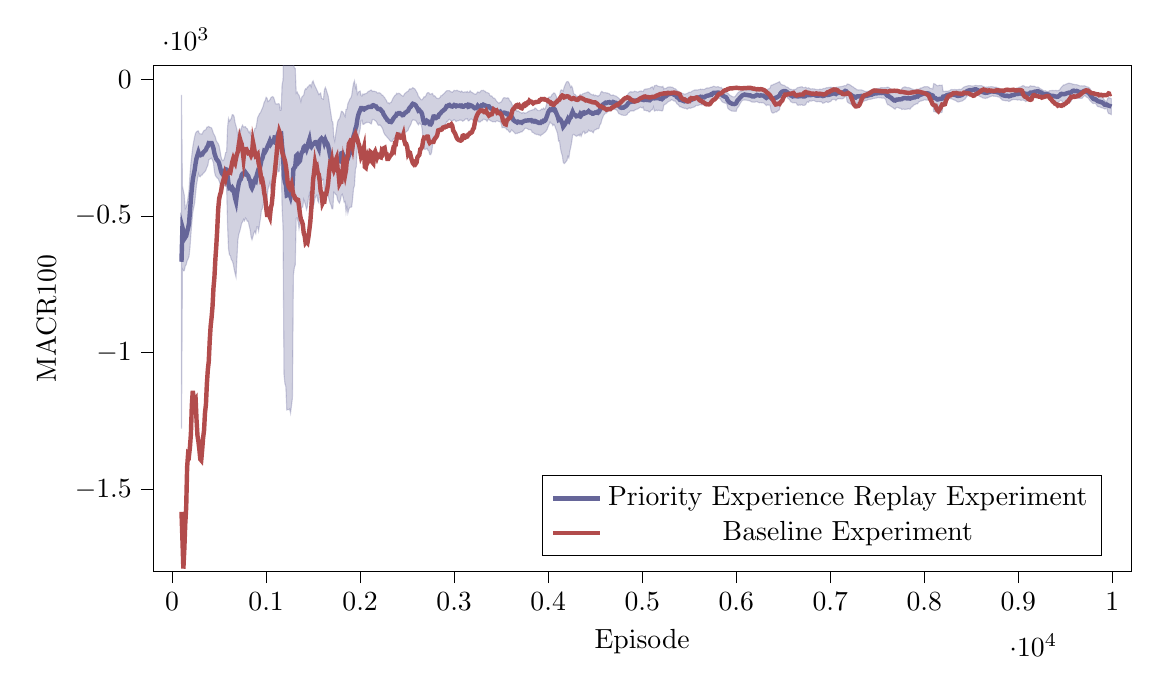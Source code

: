 % This file was created by tikzplotlib v0.9.1.
\begin{tikzpicture}

\definecolor{color0}{rgb}{1,0.498,0.055}
\definecolor{color1}{rgb}{0.122,0.467,0.706}

\begin{axis}[
compat=newest,
tick align=outside,
tick pos=left,
x grid style={white!69.02!black},
xmin=-200.00, xmax=10200.00,
xtick style={color=black},
y grid style={white!69.02!black},
ymin=-1800.00, ymax=50.00,
ytick style={color=black},
scaled y ticks=true,
scaled y ticks=base 10:-3,
width=14cm,
height=8cm,
xlabel=Episode,
ylabel=MACR100,
%y label style={at={(-0.2,0.5)}}
legend pos=south east
]

\path [draw=blue!20!gray, fill=blue!20!gray, opacity=0.3]
(axis cs:100,-1277.619)
--(axis cs:100,-56.323)
--(axis cs:110,-389.406)
--(axis cs:120,-407.421)
--(axis cs:130,-423.672)
--(axis cs:140,-472.898)
--(axis cs:150,-466.72)
--(axis cs:160,-452.334)
--(axis cs:170,-431.365)
--(axis cs:180,-405.634)
--(axis cs:190,-348.891)
--(axis cs:200,-306.645)
--(axis cs:210,-276.557)
--(axis cs:220,-247.04)
--(axis cs:230,-226.93)
--(axis cs:240,-209.354)
--(axis cs:250,-195.889)
--(axis cs:260,-191.295)
--(axis cs:270,-188.466)
--(axis cs:280,-188.184)
--(axis cs:290,-197.558)
--(axis cs:300,-198.703)
--(axis cs:310,-199.052)
--(axis cs:320,-199.549)
--(axis cs:330,-191.444)
--(axis cs:340,-186.714)
--(axis cs:350,-185.003)
--(axis cs:360,-182.794)
--(axis cs:370,-174.417)
--(axis cs:380,-173.465)
--(axis cs:390,-171.426)
--(axis cs:400,-175.174)
--(axis cs:410,-175.243)
--(axis cs:420,-177.069)
--(axis cs:430,-186.392)
--(axis cs:440,-197.391)
--(axis cs:450,-202.908)
--(axis cs:460,-210.569)
--(axis cs:470,-224.305)
--(axis cs:480,-229.671)
--(axis cs:490,-234.214)
--(axis cs:500,-242.755)
--(axis cs:510,-260.656)
--(axis cs:520,-280.901)
--(axis cs:530,-293.154)
--(axis cs:540,-297.226)
--(axis cs:550,-294.477)
--(axis cs:560,-283.633)
--(axis cs:570,-266.87)
--(axis cs:580,-265.62)
--(axis cs:590,-174.767)
--(axis cs:600,-142.589)
--(axis cs:610,-152.458)
--(axis cs:620,-147.756)
--(axis cs:630,-141.704)
--(axis cs:640,-128.456)
--(axis cs:650,-129.202)
--(axis cs:660,-136.099)
--(axis cs:670,-158.003)
--(axis cs:680,-170.144)
--(axis cs:690,-183.488)
--(axis cs:700,-209.263)
--(axis cs:710,-192.273)
--(axis cs:720,-181.777)
--(axis cs:730,-188.439)
--(axis cs:740,-174.191)
--(axis cs:750,-167.034)
--(axis cs:760,-173.972)
--(axis cs:770,-173.068)
--(axis cs:780,-172.511)
--(axis cs:790,-177.982)
--(axis cs:800,-179.968)
--(axis cs:810,-188.449)
--(axis cs:820,-195.077)
--(axis cs:830,-188.655)
--(axis cs:840,-206.691)
--(axis cs:850,-208.787)
--(axis cs:860,-204.658)
--(axis cs:870,-190.957)
--(axis cs:880,-179.818)
--(axis cs:890,-177.848)
--(axis cs:900,-161.943)
--(axis cs:910,-138.616)
--(axis cs:920,-132.395)
--(axis cs:930,-124.434)
--(axis cs:940,-121.242)
--(axis cs:950,-112.776)
--(axis cs:960,-105.491)
--(axis cs:970,-95.759)
--(axis cs:980,-82.518)
--(axis cs:990,-77.29)
--(axis cs:1000,-65.001)
--(axis cs:1010,-68.17)
--(axis cs:1020,-80.807)
--(axis cs:1030,-78.02)
--(axis cs:1040,-74.376)
--(axis cs:1050,-67.009)
--(axis cs:1060,-63.897)
--(axis cs:1070,-62.406)
--(axis cs:1080,-65.704)
--(axis cs:1090,-76.436)
--(axis cs:1100,-89.028)
--(axis cs:1110,-89.266)
--(axis cs:1120,-89.583)
--(axis cs:1130,-88.284)
--(axis cs:1140,-89.504)
--(axis cs:1150,-112.452)
--(axis cs:1160,-111.94)
--(axis cs:1170,-18.43)
--(axis cs:1180,-2.441)
--(axis cs:1190,368.633)
--(axis cs:1200,359.66)
--(axis cs:1210,353.931)
--(axis cs:1220,361.525)
--(axis cs:1230,363.124)
--(axis cs:1240,364.412)
--(axis cs:1250,369.095)
--(axis cs:1260,362.47)
--(axis cs:1270,367.001)
--(axis cs:1280,374.605)
--(axis cs:1290,59.8)
--(axis cs:1300,42.99)
--(axis cs:1310,40.523)
--(axis cs:1320,-49.201)
--(axis cs:1330,-44.94)
--(axis cs:1340,-53.224)
--(axis cs:1350,-56.711)
--(axis cs:1360,-68.43)
--(axis cs:1370,-80.523)
--(axis cs:1380,-64.18)
--(axis cs:1390,-60.73)
--(axis cs:1400,-57.265)
--(axis cs:1410,-40.394)
--(axis cs:1420,-33.346)
--(axis cs:1430,-35.012)
--(axis cs:1440,-26.508)
--(axis cs:1450,-26.569)
--(axis cs:1460,-19.899)
--(axis cs:1470,-18.556)
--(axis cs:1480,-26.649)
--(axis cs:1490,-9.952)
--(axis cs:1500,-4.723)
--(axis cs:1510,-15.58)
--(axis cs:1520,-23.805)
--(axis cs:1530,-30.844)
--(axis cs:1540,-38.497)
--(axis cs:1550,-45.657)
--(axis cs:1560,-54.869)
--(axis cs:1570,-52.244)
--(axis cs:1580,-49.348)
--(axis cs:1590,-68.432)
--(axis cs:1600,-70.532)
--(axis cs:1610,-72.112)
--(axis cs:1620,-37.771)
--(axis cs:1630,-28.838)
--(axis cs:1640,-37.456)
--(axis cs:1650,-49.642)
--(axis cs:1660,-59.706)
--(axis cs:1670,-81.355)
--(axis cs:1680,-104.278)
--(axis cs:1690,-126.819)
--(axis cs:1700,-151.357)
--(axis cs:1710,-155.703)
--(axis cs:1720,-210.473)
--(axis cs:1730,-225.088)
--(axis cs:1740,-200.731)
--(axis cs:1750,-177.749)
--(axis cs:1760,-155.597)
--(axis cs:1770,-146.573)
--(axis cs:1780,-143.904)
--(axis cs:1790,-132.229)
--(axis cs:1800,-116.118)
--(axis cs:1810,-116.772)
--(axis cs:1820,-120.877)
--(axis cs:1830,-128.564)
--(axis cs:1840,-135.351)
--(axis cs:1850,-109.224)
--(axis cs:1860,-108.286)
--(axis cs:1870,-88.034)
--(axis cs:1880,-81.15)
--(axis cs:1890,-71.692)
--(axis cs:1900,-68.248)
--(axis cs:1910,-58.838)
--(axis cs:1920,-34.295)
--(axis cs:1930,-13.561)
--(axis cs:1940,-4.618)
--(axis cs:1950,-30.33)
--(axis cs:1960,-21.052)
--(axis cs:1970,-53.945)
--(axis cs:1980,-46.537)
--(axis cs:1990,-43.117)
--(axis cs:2000,-42.142)
--(axis cs:2010,-58.764)
--(axis cs:2020,-60.238)
--(axis cs:2030,-52.529)
--(axis cs:2040,-55.188)
--(axis cs:2050,-51.843)
--(axis cs:2060,-51.681)
--(axis cs:2070,-50.306)
--(axis cs:2080,-45.759)
--(axis cs:2090,-43.015)
--(axis cs:2100,-41.927)
--(axis cs:2110,-38.976)
--(axis cs:2120,-38.346)
--(axis cs:2130,-43.922)
--(axis cs:2140,-42.143)
--(axis cs:2150,-42.701)
--(axis cs:2160,-43.936)
--(axis cs:2170,-44.309)
--(axis cs:2180,-48.826)
--(axis cs:2190,-49.507)
--(axis cs:2200,-48.184)
--(axis cs:2210,-49.142)
--(axis cs:2220,-51.676)
--(axis cs:2230,-56.691)
--(axis cs:2240,-56.715)
--(axis cs:2250,-62.898)
--(axis cs:2260,-64.998)
--(axis cs:2270,-72.635)
--(axis cs:2280,-76.449)
--(axis cs:2290,-85.464)
--(axis cs:2300,-84.97)
--(axis cs:2310,-88.343)
--(axis cs:2320,-84.403)
--(axis cs:2330,-83.738)
--(axis cs:2340,-76.074)
--(axis cs:2350,-68.047)
--(axis cs:2360,-63.436)
--(axis cs:2370,-57.978)
--(axis cs:2380,-56.101)
--(axis cs:2390,-49.813)
--(axis cs:2400,-52.409)
--(axis cs:2410,-50.15)
--(axis cs:2420,-50.869)
--(axis cs:2430,-54.617)
--(axis cs:2440,-57.462)
--(axis cs:2450,-60.167)
--(axis cs:2460,-60.432)
--(axis cs:2470,-53.437)
--(axis cs:2480,-49.391)
--(axis cs:2490,-47.899)
--(axis cs:2500,-43.942)
--(axis cs:2510,-43.049)
--(axis cs:2520,-37.101)
--(axis cs:2530,-33.714)
--(axis cs:2540,-35.026)
--(axis cs:2550,-32.838)
--(axis cs:2560,-29.466)
--(axis cs:2570,-31.859)
--(axis cs:2580,-33.884)
--(axis cs:2590,-38.028)
--(axis cs:2600,-44.948)
--(axis cs:2610,-50.365)
--(axis cs:2620,-61.898)
--(axis cs:2630,-64.884)
--(axis cs:2640,-70.472)
--(axis cs:2650,-74.088)
--(axis cs:2660,-73.708)
--(axis cs:2670,-68.926)
--(axis cs:2680,-62.882)
--(axis cs:2690,-63.924)
--(axis cs:2700,-58.983)
--(axis cs:2710,-50.434)
--(axis cs:2720,-48.001)
--(axis cs:2730,-47.699)
--(axis cs:2740,-52.913)
--(axis cs:2750,-53.376)
--(axis cs:2760,-51.915)
--(axis cs:2770,-50.734)
--(axis cs:2780,-59.956)
--(axis cs:2790,-59.047)
--(axis cs:2800,-61.997)
--(axis cs:2810,-67.258)
--(axis cs:2820,-68.707)
--(axis cs:2830,-69.996)
--(axis cs:2840,-67.997)
--(axis cs:2850,-65.509)
--(axis cs:2860,-58.328)
--(axis cs:2870,-59.151)
--(axis cs:2880,-54.807)
--(axis cs:2890,-51.846)
--(axis cs:2900,-48.44)
--(axis cs:2910,-44.34)
--(axis cs:2920,-41.243)
--(axis cs:2930,-40.473)
--(axis cs:2940,-40.621)
--(axis cs:2950,-40.246)
--(axis cs:2960,-44.033)
--(axis cs:2970,-45.18)
--(axis cs:2980,-46.647)
--(axis cs:2990,-43.16)
--(axis cs:3000,-39.456)
--(axis cs:3010,-40.494)
--(axis cs:3020,-41.045)
--(axis cs:3030,-38.797)
--(axis cs:3040,-41.185)
--(axis cs:3050,-42.335)
--(axis cs:3060,-42.373)
--(axis cs:3070,-45.571)
--(axis cs:3080,-42.045)
--(axis cs:3090,-45.463)
--(axis cs:3100,-47.372)
--(axis cs:3110,-44.846)
--(axis cs:3120,-44.821)
--(axis cs:3130,-46.688)
--(axis cs:3140,-43.361)
--(axis cs:3150,-47.511)
--(axis cs:3160,-46.381)
--(axis cs:3170,-40.97)
--(axis cs:3180,-45.729)
--(axis cs:3190,-47.002)
--(axis cs:3200,-49.296)
--(axis cs:3210,-51.851)
--(axis cs:3220,-53.083)
--(axis cs:3230,-53.639)
--(axis cs:3240,-50.246)
--(axis cs:3250,-45.337)
--(axis cs:3260,-46.3)
--(axis cs:3270,-48.024)
--(axis cs:3280,-43.177)
--(axis cs:3290,-39.67)
--(axis cs:3300,-40.55)
--(axis cs:3310,-39.1)
--(axis cs:3320,-41.8)
--(axis cs:3330,-42.861)
--(axis cs:3340,-47.195)
--(axis cs:3350,-47.703)
--(axis cs:3360,-48.731)
--(axis cs:3370,-50.425)
--(axis cs:3380,-57.599)
--(axis cs:3390,-60.395)
--(axis cs:3400,-59.688)
--(axis cs:3410,-65.522)
--(axis cs:3420,-68.6)
--(axis cs:3430,-68.429)
--(axis cs:3440,-73.01)
--(axis cs:3450,-78.93)
--(axis cs:3460,-82.046)
--(axis cs:3470,-85.831)
--(axis cs:3480,-85.634)
--(axis cs:3490,-82.73)
--(axis cs:3500,-82.644)
--(axis cs:3510,-76.438)
--(axis cs:3520,-69.546)
--(axis cs:3530,-66.462)
--(axis cs:3540,-66.618)
--(axis cs:3550,-67.12)
--(axis cs:3560,-68.327)
--(axis cs:3570,-66.712)
--(axis cs:3580,-68.496)
--(axis cs:3590,-77.542)
--(axis cs:3600,-79.756)
--(axis cs:3610,-85.313)
--(axis cs:3620,-95.023)
--(axis cs:3630,-105.555)
--(axis cs:3640,-109.053)
--(axis cs:3650,-108.671)
--(axis cs:3660,-113.069)
--(axis cs:3670,-116.504)
--(axis cs:3680,-113.993)
--(axis cs:3690,-116.513)
--(axis cs:3700,-119.819)
--(axis cs:3710,-120.707)
--(axis cs:3720,-123.392)
--(axis cs:3730,-121.204)
--(axis cs:3740,-120.599)
--(axis cs:3750,-123.591)
--(axis cs:3760,-122.189)
--(axis cs:3770,-121.632)
--(axis cs:3780,-119.765)
--(axis cs:3790,-116.304)
--(axis cs:3800,-115.126)
--(axis cs:3810,-113.618)
--(axis cs:3820,-112.411)
--(axis cs:3830,-111.831)
--(axis cs:3840,-109.558)
--(axis cs:3850,-110.183)
--(axis cs:3860,-103.991)
--(axis cs:3870,-106.098)
--(axis cs:3880,-110.275)
--(axis cs:3890,-113.027)
--(axis cs:3900,-113.842)
--(axis cs:3910,-113.396)
--(axis cs:3920,-111.05)
--(axis cs:3930,-107.497)
--(axis cs:3940,-109.211)
--(axis cs:3950,-104.508)
--(axis cs:3960,-108.892)
--(axis cs:3970,-105.61)
--(axis cs:3980,-94.236)
--(axis cs:3990,-80.481)
--(axis cs:4000,-68.528)
--(axis cs:4010,-63.291)
--(axis cs:4020,-64.705)
--(axis cs:4030,-62.295)
--(axis cs:4040,-55.813)
--(axis cs:4050,-52.579)
--(axis cs:4060,-48.728)
--(axis cs:4070,-49.721)
--(axis cs:4080,-56.039)
--(axis cs:4090,-64.692)
--(axis cs:4100,-69.692)
--(axis cs:4110,-66.727)
--(axis cs:4120,-62.012)
--(axis cs:4130,-41.709)
--(axis cs:4140,-37.504)
--(axis cs:4150,-39.627)
--(axis cs:4160,-42.162)
--(axis cs:4170,-28.073)
--(axis cs:4180,-20.097)
--(axis cs:4190,-12.049)
--(axis cs:4200,-7.744)
--(axis cs:4210,-6.999)
--(axis cs:4220,-11.444)
--(axis cs:4230,-19.837)
--(axis cs:4240,-28.846)
--(axis cs:4250,-23.931)
--(axis cs:4260,-32.3)
--(axis cs:4270,-50.661)
--(axis cs:4280,-54.356)
--(axis cs:4290,-55.456)
--(axis cs:4300,-60.978)
--(axis cs:4310,-60.963)
--(axis cs:4320,-61.822)
--(axis cs:4330,-61.173)
--(axis cs:4340,-54.003)
--(axis cs:4350,-56.033)
--(axis cs:4360,-56.001)
--(axis cs:4370,-51.297)
--(axis cs:4380,-51.226)
--(axis cs:4390,-49.334)
--(axis cs:4400,-48.681)
--(axis cs:4410,-46.932)
--(axis cs:4420,-45.365)
--(axis cs:4430,-45.885)
--(axis cs:4440,-49.45)
--(axis cs:4450,-52.775)
--(axis cs:4460,-54.36)
--(axis cs:4470,-56.6)
--(axis cs:4480,-54.417)
--(axis cs:4490,-59.23)
--(axis cs:4500,-56.868)
--(axis cs:4510,-59.118)
--(axis cs:4520,-58.802)
--(axis cs:4530,-61.71)
--(axis cs:4540,-57.686)
--(axis cs:4550,-55.759)
--(axis cs:4560,-47.003)
--(axis cs:4570,-43.275)
--(axis cs:4580,-45.649)
--(axis cs:4590,-48.209)
--(axis cs:4600,-47.914)
--(axis cs:4610,-47.466)
--(axis cs:4620,-49.174)
--(axis cs:4630,-48.972)
--(axis cs:4640,-51.026)
--(axis cs:4650,-51.305)
--(axis cs:4660,-55.753)
--(axis cs:4670,-57.372)
--(axis cs:4680,-58.165)
--(axis cs:4690,-56.045)
--(axis cs:4700,-58.374)
--(axis cs:4710,-59.747)
--(axis cs:4720,-60.231)
--(axis cs:4730,-62.624)
--(axis cs:4740,-65.427)
--(axis cs:4750,-67.878)
--(axis cs:4760,-71.718)
--(axis cs:4770,-76.926)
--(axis cs:4780,-77.827)
--(axis cs:4790,-76.313)
--(axis cs:4800,-74.236)
--(axis cs:4810,-68.97)
--(axis cs:4820,-66.535)
--(axis cs:4830,-61.811)
--(axis cs:4840,-57.692)
--(axis cs:4850,-52.421)
--(axis cs:4860,-48.241)
--(axis cs:4870,-45.807)
--(axis cs:4880,-43.88)
--(axis cs:4890,-46.434)
--(axis cs:4900,-44.897)
--(axis cs:4910,-45.295)
--(axis cs:4920,-42.299)
--(axis cs:4930,-43.965)
--(axis cs:4940,-44.546)
--(axis cs:4950,-46.005)
--(axis cs:4960,-45.37)
--(axis cs:4970,-42.918)
--(axis cs:4980,-42.348)
--(axis cs:4990,-41.55)
--(axis cs:5000,-43.655)
--(axis cs:5010,-43.679)
--(axis cs:5020,-36.789)
--(axis cs:5030,-35.374)
--(axis cs:5040,-34.392)
--(axis cs:5050,-34.661)
--(axis cs:5060,-33.603)
--(axis cs:5070,-32.964)
--(axis cs:5080,-32.987)
--(axis cs:5090,-29.351)
--(axis cs:5100,-27.769)
--(axis cs:5110,-26.721)
--(axis cs:5120,-33.924)
--(axis cs:5130,-22.639)
--(axis cs:5140,-22.336)
--(axis cs:5150,-20.339)
--(axis cs:5160,-22.668)
--(axis cs:5170,-24.635)
--(axis cs:5180,-25.096)
--(axis cs:5190,-26.635)
--(axis cs:5200,-25.692)
--(axis cs:5210,-27.768)
--(axis cs:5220,-24.788)
--(axis cs:5230,-34.924)
--(axis cs:5240,-31.807)
--(axis cs:5250,-32.937)
--(axis cs:5260,-31.087)
--(axis cs:5270,-28.017)
--(axis cs:5280,-27.36)
--(axis cs:5290,-27.319)
--(axis cs:5300,-26.987)
--(axis cs:5310,-27.714)
--(axis cs:5320,-28.16)
--(axis cs:5330,-30.063)
--(axis cs:5340,-33.002)
--(axis cs:5350,-33.428)
--(axis cs:5360,-35.699)
--(axis cs:5370,-40.224)
--(axis cs:5380,-42.184)
--(axis cs:5390,-44.664)
--(axis cs:5400,-47.784)
--(axis cs:5410,-47.104)
--(axis cs:5420,-50.246)
--(axis cs:5430,-50.864)
--(axis cs:5440,-52.286)
--(axis cs:5450,-53.443)
--(axis cs:5460,-53.092)
--(axis cs:5470,-51.62)
--(axis cs:5480,-51.346)
--(axis cs:5490,-48.265)
--(axis cs:5500,-45.93)
--(axis cs:5510,-45.904)
--(axis cs:5520,-45.928)
--(axis cs:5530,-42.278)
--(axis cs:5540,-40.972)
--(axis cs:5550,-39.396)
--(axis cs:5560,-37.89)
--(axis cs:5570,-38.264)
--(axis cs:5580,-38.153)
--(axis cs:5590,-38.49)
--(axis cs:5600,-36.864)
--(axis cs:5610,-36.941)
--(axis cs:5620,-34.849)
--(axis cs:5630,-36.614)
--(axis cs:5640,-35.417)
--(axis cs:5650,-36.098)
--(axis cs:5660,-36.434)
--(axis cs:5670,-34.125)
--(axis cs:5680,-31.733)
--(axis cs:5690,-30.669)
--(axis cs:5700,-31.009)
--(axis cs:5710,-30.762)
--(axis cs:5720,-29.461)
--(axis cs:5730,-27.597)
--(axis cs:5740,-28.077)
--(axis cs:5750,-25.828)
--(axis cs:5760,-24.399)
--(axis cs:5770,-25.395)
--(axis cs:5780,-26.886)
--(axis cs:5790,-27.387)
--(axis cs:5800,-26.133)
--(axis cs:5810,-26.216)
--(axis cs:5820,-28.524)
--(axis cs:5830,-29.891)
--(axis cs:5840,-28.509)
--(axis cs:5850,-32.657)
--(axis cs:5860,-35.954)
--(axis cs:5870,-37.731)
--(axis cs:5880,-39.869)
--(axis cs:5890,-41.756)
--(axis cs:5900,-48.129)
--(axis cs:5910,-49.31)
--(axis cs:5920,-52.705)
--(axis cs:5930,-57.114)
--(axis cs:5940,-58.808)
--(axis cs:5950,-60.296)
--(axis cs:5960,-62.608)
--(axis cs:5970,-63.283)
--(axis cs:5980,-63.254)
--(axis cs:5990,-61.565)
--(axis cs:6000,-56.279)
--(axis cs:6010,-52.087)
--(axis cs:6020,-47.633)
--(axis cs:6030,-45.07)
--(axis cs:6040,-43.587)
--(axis cs:6050,-43.266)
--(axis cs:6060,-41.372)
--(axis cs:6070,-38.426)
--(axis cs:6080,-36.769)
--(axis cs:6090,-34.93)
--(axis cs:6100,-36.315)
--(axis cs:6110,-36.293)
--(axis cs:6120,-37.61)
--(axis cs:6130,-37.8)
--(axis cs:6140,-38.65)
--(axis cs:6150,-37.293)
--(axis cs:6160,-38.778)
--(axis cs:6170,-40.684)
--(axis cs:6180,-40.076)
--(axis cs:6190,-40.471)
--(axis cs:6200,-37.413)
--(axis cs:6210,-34.45)
--(axis cs:6220,-32.361)
--(axis cs:6230,-32.083)
--(axis cs:6240,-31.794)
--(axis cs:6250,-32.28)
--(axis cs:6260,-31.575)
--(axis cs:6270,-31.352)
--(axis cs:6280,-31.647)
--(axis cs:6290,-32.618)
--(axis cs:6300,-35.612)
--(axis cs:6310,-37.687)
--(axis cs:6320,-38.863)
--(axis cs:6330,-36.458)
--(axis cs:6340,-34.526)
--(axis cs:6350,-33.562)
--(axis cs:6360,-31.02)
--(axis cs:6370,-20.848)
--(axis cs:6380,-20.115)
--(axis cs:6390,-19.634)
--(axis cs:6400,-16.665)
--(axis cs:6410,-16.269)
--(axis cs:6420,-14.138)
--(axis cs:6430,-12.744)
--(axis cs:6440,-11.143)
--(axis cs:6450,-9.374)
--(axis cs:6460,-7.684)
--(axis cs:6470,-14.068)
--(axis cs:6480,-18.435)
--(axis cs:6490,-19.25)
--(axis cs:6500,-20.946)
--(axis cs:6510,-20.943)
--(axis cs:6520,-23.534)
--(axis cs:6530,-27.119)
--(axis cs:6540,-27.242)
--(axis cs:6550,-28.721)
--(axis cs:6560,-31.746)
--(axis cs:6570,-35.424)
--(axis cs:6580,-35.266)
--(axis cs:6590,-36.075)
--(axis cs:6600,-38.695)
--(axis cs:6610,-36.438)
--(axis cs:6620,-36.492)
--(axis cs:6630,-35.665)
--(axis cs:6640,-34.095)
--(axis cs:6650,-29.665)
--(axis cs:6660,-29.251)
--(axis cs:6670,-28.399)
--(axis cs:6680,-27.474)
--(axis cs:6690,-26.693)
--(axis cs:6700,-26.281)
--(axis cs:6710,-29.528)
--(axis cs:6720,-29.708)
--(axis cs:6730,-29.403)
--(axis cs:6740,-27.776)
--(axis cs:6750,-31.399)
--(axis cs:6760,-31.125)
--(axis cs:6770,-30.085)
--(axis cs:6780,-32.378)
--(axis cs:6790,-34.615)
--(axis cs:6800,-34.112)
--(axis cs:6810,-33.643)
--(axis cs:6820,-34.072)
--(axis cs:6830,-33.913)
--(axis cs:6840,-35.458)
--(axis cs:6850,-36.467)
--(axis cs:6860,-36.395)
--(axis cs:6870,-36.69)
--(axis cs:6880,-36.476)
--(axis cs:6890,-34.825)
--(axis cs:6900,-35.742)
--(axis cs:6910,-35.622)
--(axis cs:6920,-34.069)
--(axis cs:6930,-32.647)
--(axis cs:6940,-32.976)
--(axis cs:6950,-31.214)
--(axis cs:6960,-29.707)
--(axis cs:6970,-30.078)
--(axis cs:6980,-29.093)
--(axis cs:6990,-28.92)
--(axis cs:7000,-27.926)
--(axis cs:7010,-28.023)
--(axis cs:7020,-29.408)
--(axis cs:7030,-29.331)
--(axis cs:7040,-28.942)
--(axis cs:7050,-29.629)
--(axis cs:7060,-28.654)
--(axis cs:7070,-27.636)
--(axis cs:7080,-27.554)
--(axis cs:7090,-26.929)
--(axis cs:7100,-26.493)
--(axis cs:7110,-25.933)
--(axis cs:7120,-25.487)
--(axis cs:7130,-24.803)
--(axis cs:7140,-23.929)
--(axis cs:7150,-22.089)
--(axis cs:7160,-22.67)
--(axis cs:7170,-22.431)
--(axis cs:7180,-16.26)
--(axis cs:7190,-16.634)
--(axis cs:7200,-17.551)
--(axis cs:7210,-19.682)
--(axis cs:7220,-21.564)
--(axis cs:7230,-25.032)
--(axis cs:7240,-26.168)
--(axis cs:7250,-28.777)
--(axis cs:7260,-31.729)
--(axis cs:7270,-32.783)
--(axis cs:7280,-37.048)
--(axis cs:7290,-37.419)
--(axis cs:7300,-38.233)
--(axis cs:7310,-37.77)
--(axis cs:7320,-37.616)
--(axis cs:7330,-37.664)
--(axis cs:7340,-39.097)
--(axis cs:7350,-39.889)
--(axis cs:7360,-42.005)
--(axis cs:7370,-43.69)
--(axis cs:7380,-43.491)
--(axis cs:7390,-43.846)
--(axis cs:7400,-43.064)
--(axis cs:7410,-42.292)
--(axis cs:7420,-40.616)
--(axis cs:7430,-39.922)
--(axis cs:7440,-39.495)
--(axis cs:7450,-36.631)
--(axis cs:7460,-35.515)
--(axis cs:7470,-33.446)
--(axis cs:7480,-33.798)
--(axis cs:7490,-34.094)
--(axis cs:7500,-33.13)
--(axis cs:7510,-32.107)
--(axis cs:7520,-32.253)
--(axis cs:7530,-31.44)
--(axis cs:7540,-29.115)
--(axis cs:7550,-30.147)
--(axis cs:7560,-29.737)
--(axis cs:7570,-30.287)
--(axis cs:7580,-29.657)
--(axis cs:7590,-30.284)
--(axis cs:7600,-28.434)
--(axis cs:7610,-27.757)
--(axis cs:7620,-28.6)
--(axis cs:7630,-31.017)
--(axis cs:7640,-33.845)
--(axis cs:7650,-35.666)
--(axis cs:7660,-40.509)
--(axis cs:7670,-44.226)
--(axis cs:7680,-45.871)
--(axis cs:7690,-45.379)
--(axis cs:7700,-44.696)
--(axis cs:7710,-45.146)
--(axis cs:7720,-43.587)
--(axis cs:7730,-40.793)
--(axis cs:7740,-40.273)
--(axis cs:7750,-38.871)
--(axis cs:7760,-33.919)
--(axis cs:7770,-30.07)
--(axis cs:7780,-28.602)
--(axis cs:7790,-26.583)
--(axis cs:7800,-27.11)
--(axis cs:7810,-28.793)
--(axis cs:7820,-29.798)
--(axis cs:7830,-29.042)
--(axis cs:7840,-30.216)
--(axis cs:7850,-31.14)
--(axis cs:7860,-33.205)
--(axis cs:7870,-34.373)
--(axis cs:7880,-35.224)
--(axis cs:7890,-37.873)
--(axis cs:7900,-38.216)
--(axis cs:7910,-36.312)
--(axis cs:7920,-34.748)
--(axis cs:7930,-35.217)
--(axis cs:7940,-34.9)
--(axis cs:7950,-34.101)
--(axis cs:7960,-30.974)
--(axis cs:7970,-30.998)
--(axis cs:7980,-29.271)
--(axis cs:7990,-27.865)
--(axis cs:8000,-26.263)
--(axis cs:8010,-26.268)
--(axis cs:8020,-26.333)
--(axis cs:8030,-25.928)
--(axis cs:8040,-26.637)
--(axis cs:8050,-27.912)
--(axis cs:8060,-31.983)
--(axis cs:8070,-32.474)
--(axis cs:8080,-33.096)
--(axis cs:8090,-34.467)
--(axis cs:8100,-14.935)
--(axis cs:8110,-16.004)
--(axis cs:8120,-17.515)
--(axis cs:8130,-20.975)
--(axis cs:8140,-23.15)
--(axis cs:8150,-22.066)
--(axis cs:8160,-20.612)
--(axis cs:8170,-20.914)
--(axis cs:8180,-21.38)
--(axis cs:8190,-20.335)
--(axis cs:8200,-42.697)
--(axis cs:8210,-43.071)
--(axis cs:8220,-43.084)
--(axis cs:8230,-42.412)
--(axis cs:8240,-42.72)
--(axis cs:8250,-42.407)
--(axis cs:8260,-41.62)
--(axis cs:8270,-40.968)
--(axis cs:8280,-37.519)
--(axis cs:8290,-36.338)
--(axis cs:8300,-36.612)
--(axis cs:8310,-36.583)
--(axis cs:8320,-36.541)
--(axis cs:8330,-36.462)
--(axis cs:8340,-37.127)
--(axis cs:8350,-37.132)
--(axis cs:8360,-37.449)
--(axis cs:8370,-35.371)
--(axis cs:8380,-37.158)
--(axis cs:8390,-35.613)
--(axis cs:8400,-34.145)
--(axis cs:8410,-31.155)
--(axis cs:8420,-28.002)
--(axis cs:8430,-26.484)
--(axis cs:8440,-24.965)
--(axis cs:8450,-24.622)
--(axis cs:8460,-23.06)
--(axis cs:8470,-22.334)
--(axis cs:8480,-22.064)
--(axis cs:8490,-22.546)
--(axis cs:8500,-23.096)
--(axis cs:8510,-23.928)
--(axis cs:8520,-22.977)
--(axis cs:8530,-22.91)
--(axis cs:8540,-21.721)
--(axis cs:8550,-21.645)
--(axis cs:8560,-21.996)
--(axis cs:8570,-22.719)
--(axis cs:8580,-22.689)
--(axis cs:8590,-22.004)
--(axis cs:8600,-22.265)
--(axis cs:8610,-22.076)
--(axis cs:8620,-24.953)
--(axis cs:8630,-25.267)
--(axis cs:8640,-27.141)
--(axis cs:8650,-27.972)
--(axis cs:8660,-27.25)
--(axis cs:8670,-28.007)
--(axis cs:8680,-26.493)
--(axis cs:8690,-27.616)
--(axis cs:8700,-26.45)
--(axis cs:8710,-25.809)
--(axis cs:8720,-26.216)
--(axis cs:8730,-26.625)
--(axis cs:8740,-27.483)
--(axis cs:8750,-28.155)
--(axis cs:8760,-27.952)
--(axis cs:8770,-28.35)
--(axis cs:8780,-30.641)
--(axis cs:8790,-30.903)
--(axis cs:8800,-32.516)
--(axis cs:8810,-34.862)
--(axis cs:8820,-36.318)
--(axis cs:8830,-38.351)
--(axis cs:8840,-39.446)
--(axis cs:8850,-40.485)
--(axis cs:8860,-41.448)
--(axis cs:8870,-41.405)
--(axis cs:8880,-40.699)
--(axis cs:8890,-41.572)
--(axis cs:8900,-42.006)
--(axis cs:8910,-41.959)
--(axis cs:8920,-42.019)
--(axis cs:8930,-41.4)
--(axis cs:8940,-40.426)
--(axis cs:8950,-40.2)
--(axis cs:8960,-37.791)
--(axis cs:8970,-33.865)
--(axis cs:8980,-31.005)
--(axis cs:8990,-30.614)
--(axis cs:9000,-30.115)
--(axis cs:9010,-27.759)
--(axis cs:9020,-27.157)
--(axis cs:9030,-26.195)
--(axis cs:9040,-23.826)
--(axis cs:9050,-21.976)
--(axis cs:9060,-23.258)
--(axis cs:9070,-25.674)
--(axis cs:9080,-27.735)
--(axis cs:9090,-26.352)
--(axis cs:9100,-26.938)
--(axis cs:9110,-28.572)
--(axis cs:9120,-25.038)
--(axis cs:9130,-22.635)
--(axis cs:9140,-23.813)
--(axis cs:9150,-24.926)
--(axis cs:9160,-24.188)
--(axis cs:9170,-24.261)
--(axis cs:9180,-26.049)
--(axis cs:9190,-27.439)
--(axis cs:9200,-27.449)
--(axis cs:9210,-27.369)
--(axis cs:9220,-29.744)
--(axis cs:9230,-32.969)
--(axis cs:9240,-34.35)
--(axis cs:9250,-36.048)
--(axis cs:9260,-38.885)
--(axis cs:9270,-40.637)
--(axis cs:9280,-41.231)
--(axis cs:9290,-41.017)
--(axis cs:9300,-43.001)
--(axis cs:9310,-43.225)
--(axis cs:9320,-44.258)
--(axis cs:9330,-41.06)
--(axis cs:9340,-40.443)
--(axis cs:9350,-40.266)
--(axis cs:9360,-39.913)
--(axis cs:9370,-39.762)
--(axis cs:9380,-40.562)
--(axis cs:9390,-39.938)
--(axis cs:9400,-39.423)
--(axis cs:9410,-40.9)
--(axis cs:9420,-40.327)
--(axis cs:9430,-39.211)
--(axis cs:9440,-37.841)
--(axis cs:9450,-31.838)
--(axis cs:9460,-27.768)
--(axis cs:9470,-24.214)
--(axis cs:9480,-19.851)
--(axis cs:9490,-20.14)
--(axis cs:9500,-18.355)
--(axis cs:9510,-16.557)
--(axis cs:9520,-15.113)
--(axis cs:9530,-13.814)
--(axis cs:9540,-13.036)
--(axis cs:9550,-13.991)
--(axis cs:9560,-14.55)
--(axis cs:9570,-14.811)
--(axis cs:9580,-18.743)
--(axis cs:9590,-17.001)
--(axis cs:9600,-18.513)
--(axis cs:9610,-18.328)
--(axis cs:9620,-18.539)
--(axis cs:9630,-19.677)
--(axis cs:9640,-21.099)
--(axis cs:9650,-22.415)
--(axis cs:9660,-23.2)
--(axis cs:9670,-22.804)
--(axis cs:9680,-22.916)
--(axis cs:9690,-23.618)
--(axis cs:9700,-22.507)
--(axis cs:9710,-23.755)
--(axis cs:9720,-24.986)
--(axis cs:9730,-26.764)
--(axis cs:9740,-27.048)
--(axis cs:9750,-29.263)
--(axis cs:9760,-31.81)
--(axis cs:9770,-37.906)
--(axis cs:9780,-41.984)
--(axis cs:9790,-48.399)
--(axis cs:9800,-54.511)
--(axis cs:9810,-57.557)
--(axis cs:9820,-57.573)
--(axis cs:9830,-58.285)
--(axis cs:9840,-57.919)
--(axis cs:9850,-60.067)
--(axis cs:9860,-60.861)
--(axis cs:9870,-61.689)
--(axis cs:9880,-63.311)
--(axis cs:9890,-63.4)
--(axis cs:9900,-66.377)
--(axis cs:9910,-72.025)
--(axis cs:9920,-76.338)
--(axis cs:9930,-78.801)
--(axis cs:9940,-80.06)
--(axis cs:9950,-69.422)
--(axis cs:9960,-66.314)
--(axis cs:9970,-67.346)
--(axis cs:9980,-68.333)
--(axis cs:9990,-70.119)
--(axis cs:9990,-127.934)
--(axis cs:9990,-127.934)
--(axis cs:9980,-126.579)
--(axis cs:9970,-125.026)
--(axis cs:9960,-124.439)
--(axis cs:9950,-116.717)
--(axis cs:9940,-102.645)
--(axis cs:9930,-106.762)
--(axis cs:9920,-107.754)
--(axis cs:9910,-105.812)
--(axis cs:9900,-104.242)
--(axis cs:9890,-103.381)
--(axis cs:9880,-102.798)
--(axis cs:9870,-100.498)
--(axis cs:9860,-99.918)
--(axis cs:9850,-99.224)
--(axis cs:9840,-97.479)
--(axis cs:9830,-90.923)
--(axis cs:9820,-86.919)
--(axis cs:9810,-87.063)
--(axis cs:9800,-87.65)
--(axis cs:9790,-86.479)
--(axis cs:9780,-82.884)
--(axis cs:9770,-79.768)
--(axis cs:9760,-75.827)
--(axis cs:9750,-70.232)
--(axis cs:9740,-66.811)
--(axis cs:9730,-64.81)
--(axis cs:9720,-62.855)
--(axis cs:9710,-57.894)
--(axis cs:9700,-60.391)
--(axis cs:9690,-63.399)
--(axis cs:9680,-68.235)
--(axis cs:9670,-68.807)
--(axis cs:9660,-68.938)
--(axis cs:9650,-68.882)
--(axis cs:9640,-68.562)
--(axis cs:9630,-65.228)
--(axis cs:9620,-64.577)
--(axis cs:9610,-65.844)
--(axis cs:9600,-65.819)
--(axis cs:9590,-64.437)
--(axis cs:9580,-63.453)
--(axis cs:9570,-72.567)
--(axis cs:9560,-80.348)
--(axis cs:9550,-82.661)
--(axis cs:9540,-82.148)
--(axis cs:9530,-83.786)
--(axis cs:9520,-84.432)
--(axis cs:9510,-85.499)
--(axis cs:9500,-86.159)
--(axis cs:9490,-86.888)
--(axis cs:9480,-87.245)
--(axis cs:9470,-82.117)
--(axis cs:9460,-76.583)
--(axis cs:9450,-75.58)
--(axis cs:9440,-79.184)
--(axis cs:9430,-81.581)
--(axis cs:9420,-85.591)
--(axis cs:9410,-85.258)
--(axis cs:9400,-84.47)
--(axis cs:9390,-83.498)
--(axis cs:9380,-80.841)
--(axis cs:9370,-79.538)
--(axis cs:9360,-79.459)
--(axis cs:9350,-79.042)
--(axis cs:9340,-76.572)
--(axis cs:9330,-72.438)
--(axis cs:9320,-65.371)
--(axis cs:9310,-64.277)
--(axis cs:9300,-64.308)
--(axis cs:9290,-64.995)
--(axis cs:9280,-64.639)
--(axis cs:9270,-64.708)
--(axis cs:9260,-63.739)
--(axis cs:9250,-62.309)
--(axis cs:9240,-59.877)
--(axis cs:9230,-59.676)
--(axis cs:9220,-58.647)
--(axis cs:9210,-57.765)
--(axis cs:9200,-57.926)
--(axis cs:9190,-60.808)
--(axis cs:9180,-61.813)
--(axis cs:9170,-65.516)
--(axis cs:9160,-68.146)
--(axis cs:9150,-70.895)
--(axis cs:9140,-71.397)
--(axis cs:9130,-72.239)
--(axis cs:9120,-75.405)
--(axis cs:9110,-78.278)
--(axis cs:9100,-78.208)
--(axis cs:9090,-78.139)
--(axis cs:9080,-80.773)
--(axis cs:9070,-77.304)
--(axis cs:9060,-75.952)
--(axis cs:9050,-75.214)
--(axis cs:9040,-75.262)
--(axis cs:9030,-76.528)
--(axis cs:9020,-74.676)
--(axis cs:9010,-74.338)
--(axis cs:9000,-74.501)
--(axis cs:8990,-75.054)
--(axis cs:8980,-72.876)
--(axis cs:8970,-73.438)
--(axis cs:8960,-73.346)
--(axis cs:8950,-72.786)
--(axis cs:8940,-73.81)
--(axis cs:8930,-73.978)
--(axis cs:8920,-77.278)
--(axis cs:8910,-78.305)
--(axis cs:8900,-80.493)
--(axis cs:8890,-78.061)
--(axis cs:8880,-77.352)
--(axis cs:8870,-78.188)
--(axis cs:8860,-77.297)
--(axis cs:8850,-76.846)
--(axis cs:8840,-75.903)
--(axis cs:8830,-75.173)
--(axis cs:8820,-71.388)
--(axis cs:8810,-68.352)
--(axis cs:8800,-63.947)
--(axis cs:8790,-63.88)
--(axis cs:8780,-63.186)
--(axis cs:8770,-61.588)
--(axis cs:8760,-61.719)
--(axis cs:8750,-60.456)
--(axis cs:8740,-61.354)
--(axis cs:8730,-58.842)
--(axis cs:8720,-60.265)
--(axis cs:8710,-61.518)
--(axis cs:8700,-62.61)
--(axis cs:8690,-64.132)
--(axis cs:8680,-65.608)
--(axis cs:8670,-67.873)
--(axis cs:8660,-67.074)
--(axis cs:8650,-69.361)
--(axis cs:8640,-68.178)
--(axis cs:8630,-67.802)
--(axis cs:8620,-66.751)
--(axis cs:8610,-64.394)
--(axis cs:8600,-63.246)
--(axis cs:8590,-61.454)
--(axis cs:8580,-59.211)
--(axis cs:8570,-54.909)
--(axis cs:8560,-53.626)
--(axis cs:8550,-49.215)
--(axis cs:8540,-49.395)
--(axis cs:8530,-50.967)
--(axis cs:8520,-51.359)
--(axis cs:8510,-52.894)
--(axis cs:8500,-53.5)
--(axis cs:8490,-54.87)
--(axis cs:8480,-55.507)
--(axis cs:8470,-58.415)
--(axis cs:8460,-59.659)
--(axis cs:8450,-62.708)
--(axis cs:8440,-68.731)
--(axis cs:8430,-72.377)
--(axis cs:8420,-74.261)
--(axis cs:8410,-76.882)
--(axis cs:8400,-78.946)
--(axis cs:8390,-79.327)
--(axis cs:8380,-80.595)
--(axis cs:8370,-81.482)
--(axis cs:8360,-82.158)
--(axis cs:8350,-81.362)
--(axis cs:8340,-78.334)
--(axis cs:8330,-75.833)
--(axis cs:8320,-75.352)
--(axis cs:8310,-73.719)
--(axis cs:8300,-71.66)
--(axis cs:8290,-70.864)
--(axis cs:8280,-70.124)
--(axis cs:8270,-68.527)
--(axis cs:8260,-69.188)
--(axis cs:8250,-70.118)
--(axis cs:8240,-71.636)
--(axis cs:8230,-76.732)
--(axis cs:8220,-79.49)
--(axis cs:8210,-80.809)
--(axis cs:8200,-82.267)
--(axis cs:8190,-119.082)
--(axis cs:8180,-120.715)
--(axis cs:8170,-120.972)
--(axis cs:8160,-121.07)
--(axis cs:8150,-122.563)
--(axis cs:8140,-122.787)
--(axis cs:8130,-120.547)
--(axis cs:8120,-118.303)
--(axis cs:8110,-117.525)
--(axis cs:8100,-117.272)
--(axis cs:8090,-82.224)
--(axis cs:8080,-80.049)
--(axis cs:8070,-79.732)
--(axis cs:8060,-79.327)
--(axis cs:8050,-75.684)
--(axis cs:8040,-74.918)
--(axis cs:8030,-75.202)
--(axis cs:8020,-75.348)
--(axis cs:8010,-74.366)
--(axis cs:8000,-74.139)
--(axis cs:7990,-76.27)
--(axis cs:7980,-76.855)
--(axis cs:7970,-78.462)
--(axis cs:7960,-78.16)
--(axis cs:7950,-80.784)
--(axis cs:7940,-82.023)
--(axis cs:7930,-88.795)
--(axis cs:7920,-88.188)
--(axis cs:7910,-89.432)
--(axis cs:7900,-92.31)
--(axis cs:7890,-92.491)
--(axis cs:7880,-96.786)
--(axis cs:7870,-100.086)
--(axis cs:7860,-102.185)
--(axis cs:7850,-108.038)
--(axis cs:7840,-107.749)
--(axis cs:7830,-106.092)
--(axis cs:7820,-108.232)
--(axis cs:7810,-108.506)
--(axis cs:7800,-108.736)
--(axis cs:7790,-109.358)
--(axis cs:7780,-107.89)
--(axis cs:7770,-108.65)
--(axis cs:7760,-109.473)
--(axis cs:7750,-105.119)
--(axis cs:7740,-105.322)
--(axis cs:7730,-103.449)
--(axis cs:7720,-102.717)
--(axis cs:7710,-101.443)
--(axis cs:7700,-103.2)
--(axis cs:7690,-108.285)
--(axis cs:7680,-107.121)
--(axis cs:7670,-103.666)
--(axis cs:7660,-101.446)
--(axis cs:7650,-98.521)
--(axis cs:7640,-97.192)
--(axis cs:7630,-94.417)
--(axis cs:7620,-92.403)
--(axis cs:7610,-91.978)
--(axis cs:7600,-85.084)
--(axis cs:7590,-73.254)
--(axis cs:7580,-69.915)
--(axis cs:7570,-67.228)
--(axis cs:7560,-67.906)
--(axis cs:7550,-68.285)
--(axis cs:7540,-66.052)
--(axis cs:7530,-66.564)
--(axis cs:7520,-66.475)
--(axis cs:7510,-65.773)
--(axis cs:7500,-66.738)
--(axis cs:7490,-67.638)
--(axis cs:7480,-67.766)
--(axis cs:7470,-68.863)
--(axis cs:7460,-69.003)
--(axis cs:7450,-69.871)
--(axis cs:7440,-71.368)
--(axis cs:7430,-72.014)
--(axis cs:7420,-72.39)
--(axis cs:7410,-72.898)
--(axis cs:7400,-73.661)
--(axis cs:7390,-75.536)
--(axis cs:7380,-77.029)
--(axis cs:7370,-76.994)
--(axis cs:7360,-78.731)
--(axis cs:7350,-81.401)
--(axis cs:7340,-81.757)
--(axis cs:7330,-82.118)
--(axis cs:7320,-83.514)
--(axis cs:7310,-85.136)
--(axis cs:7300,-85.196)
--(axis cs:7290,-84.985)
--(axis cs:7280,-87.612)
--(axis cs:7270,-99.104)
--(axis cs:7260,-98.489)
--(axis cs:7250,-95.28)
--(axis cs:7240,-93.935)
--(axis cs:7230,-92.756)
--(axis cs:7220,-90.023)
--(axis cs:7210,-88.146)
--(axis cs:7200,-86.586)
--(axis cs:7190,-84.57)
--(axis cs:7180,-80.571)
--(axis cs:7170,-62.968)
--(axis cs:7160,-60.152)
--(axis cs:7150,-66.051)
--(axis cs:7140,-68.748)
--(axis cs:7130,-70.544)
--(axis cs:7120,-70.912)
--(axis cs:7110,-70.288)
--(axis cs:7100,-70.019)
--(axis cs:7090,-70.405)
--(axis cs:7080,-70.224)
--(axis cs:7070,-72.679)
--(axis cs:7060,-76.988)
--(axis cs:7050,-73.081)
--(axis cs:7040,-72.531)
--(axis cs:7030,-73.038)
--(axis cs:7020,-72.979)
--(axis cs:7010,-78.232)
--(axis cs:7000,-80.859)
--(axis cs:6990,-81.502)
--(axis cs:6980,-83.801)
--(axis cs:6970,-83.106)
--(axis cs:6960,-80.788)
--(axis cs:6950,-82.391)
--(axis cs:6940,-84.386)
--(axis cs:6930,-86.208)
--(axis cs:6920,-86.602)
--(axis cs:6910,-82.481)
--(axis cs:6900,-80.913)
--(axis cs:6890,-81.457)
--(axis cs:6880,-80.554)
--(axis cs:6870,-80.464)
--(axis cs:6860,-81.397)
--(axis cs:6850,-80.797)
--(axis cs:6840,-79.508)
--(axis cs:6830,-76.376)
--(axis cs:6820,-77.155)
--(axis cs:6810,-77.411)
--(axis cs:6800,-78.974)
--(axis cs:6790,-78.999)
--(axis cs:6780,-76.824)
--(axis cs:6770,-83.365)
--(axis cs:6760,-81.574)
--(axis cs:6750,-82.866)
--(axis cs:6740,-91.064)
--(axis cs:6730,-93.531)
--(axis cs:6720,-94.408)
--(axis cs:6710,-94.593)
--(axis cs:6700,-92.262)
--(axis cs:6690,-92.514)
--(axis cs:6680,-93.866)
--(axis cs:6670,-92.734)
--(axis cs:6660,-94.094)
--(axis cs:6650,-93.362)
--(axis cs:6640,-85.991)
--(axis cs:6630,-85.31)
--(axis cs:6620,-84.841)
--(axis cs:6610,-84.682)
--(axis cs:6600,-84.667)
--(axis cs:6590,-82.834)
--(axis cs:6580,-81.247)
--(axis cs:6570,-74.891)
--(axis cs:6560,-71.265)
--(axis cs:6550,-68.54)
--(axis cs:6540,-64.169)
--(axis cs:6530,-59.541)
--(axis cs:6520,-60.293)
--(axis cs:6510,-62.613)
--(axis cs:6500,-64.915)
--(axis cs:6490,-68.678)
--(axis cs:6480,-75.042)
--(axis cs:6470,-88.52)
--(axis cs:6460,-109.857)
--(axis cs:6450,-113.046)
--(axis cs:6440,-115.411)
--(axis cs:6430,-118.948)
--(axis cs:6420,-118.233)
--(axis cs:6410,-119.962)
--(axis cs:6400,-121.896)
--(axis cs:6390,-122.725)
--(axis cs:6380,-120.903)
--(axis cs:6370,-113.36)
--(axis cs:6360,-94.295)
--(axis cs:6350,-93.31)
--(axis cs:6340,-93.262)
--(axis cs:6330,-92.476)
--(axis cs:6320,-95.094)
--(axis cs:6310,-91.421)
--(axis cs:6300,-87.595)
--(axis cs:6290,-85.457)
--(axis cs:6280,-85.12)
--(axis cs:6270,-84.999)
--(axis cs:6260,-84.064)
--(axis cs:6250,-85.08)
--(axis cs:6240,-84.429)
--(axis cs:6230,-82.504)
--(axis cs:6220,-79.913)
--(axis cs:6210,-81.586)
--(axis cs:6200,-82.213)
--(axis cs:6190,-82.982)
--(axis cs:6180,-82.1)
--(axis cs:6170,-82.522)
--(axis cs:6160,-81.56)
--(axis cs:6150,-78.541)
--(axis cs:6140,-77.813)
--(axis cs:6130,-76.562)
--(axis cs:6120,-76.445)
--(axis cs:6110,-75.446)
--(axis cs:6100,-75.475)
--(axis cs:6090,-74.454)
--(axis cs:6080,-75.21)
--(axis cs:6070,-75.586)
--(axis cs:6060,-77.971)
--(axis cs:6050,-83.219)
--(axis cs:6040,-89.236)
--(axis cs:6030,-96.447)
--(axis cs:6020,-101.057)
--(axis cs:6010,-104.835)
--(axis cs:6000,-115.903)
--(axis cs:5990,-115.816)
--(axis cs:5980,-115.961)
--(axis cs:5970,-115.683)
--(axis cs:5960,-115.761)
--(axis cs:5950,-114.831)
--(axis cs:5940,-112.821)
--(axis cs:5930,-111.192)
--(axis cs:5920,-108.283)
--(axis cs:5910,-104.14)
--(axis cs:5900,-88.781)
--(axis cs:5890,-86.731)
--(axis cs:5880,-86.194)
--(axis cs:5870,-84.811)
--(axis cs:5860,-83.46)
--(axis cs:5850,-81.12)
--(axis cs:5840,-76.432)
--(axis cs:5830,-70.155)
--(axis cs:5820,-68.903)
--(axis cs:5810,-68.686)
--(axis cs:5800,-69.268)
--(axis cs:5790,-71.319)
--(axis cs:5780,-70.954)
--(axis cs:5770,-72.017)
--(axis cs:5760,-72.388)
--(axis cs:5750,-76.08)
--(axis cs:5740,-81.493)
--(axis cs:5730,-81.599)
--(axis cs:5720,-84.624)
--(axis cs:5710,-85.135)
--(axis cs:5700,-86.444)
--(axis cs:5690,-87.449)
--(axis cs:5680,-88.848)
--(axis cs:5670,-91.539)
--(axis cs:5660,-93.922)
--(axis cs:5650,-93.136)
--(axis cs:5640,-91.368)
--(axis cs:5630,-92.707)
--(axis cs:5620,-90.974)
--(axis cs:5610,-92.24)
--(axis cs:5600,-94.091)
--(axis cs:5590,-95.155)
--(axis cs:5580,-94.619)
--(axis cs:5570,-95.344)
--(axis cs:5560,-99.413)
--(axis cs:5550,-100.57)
--(axis cs:5540,-102.114)
--(axis cs:5530,-102.442)
--(axis cs:5520,-104.03)
--(axis cs:5510,-105.384)
--(axis cs:5500,-103.168)
--(axis cs:5490,-105.746)
--(axis cs:5480,-108.352)
--(axis cs:5470,-106.693)
--(axis cs:5460,-104.6)
--(axis cs:5450,-105.823)
--(axis cs:5440,-103.74)
--(axis cs:5430,-103.079)
--(axis cs:5420,-101.631)
--(axis cs:5410,-99.287)
--(axis cs:5400,-99.68)
--(axis cs:5390,-94.82)
--(axis cs:5380,-90.836)
--(axis cs:5370,-89.314)
--(axis cs:5360,-83.178)
--(axis cs:5350,-78.058)
--(axis cs:5340,-79.063)
--(axis cs:5330,-76.48)
--(axis cs:5320,-74.512)
--(axis cs:5310,-73.714)
--(axis cs:5300,-77.693)
--(axis cs:5290,-78.848)
--(axis cs:5280,-80.569)
--(axis cs:5270,-82.78)
--(axis cs:5260,-87.045)
--(axis cs:5250,-89.659)
--(axis cs:5240,-90.908)
--(axis cs:5230,-93.331)
--(axis cs:5220,-112.298)
--(axis cs:5210,-115.059)
--(axis cs:5200,-112.982)
--(axis cs:5190,-113.911)
--(axis cs:5180,-112.426)
--(axis cs:5170,-112.118)
--(axis cs:5160,-113.975)
--(axis cs:5150,-111.405)
--(axis cs:5140,-113.937)
--(axis cs:5130,-115.156)
--(axis cs:5120,-100.026)
--(axis cs:5110,-110.074)
--(axis cs:5100,-111.091)
--(axis cs:5090,-114.122)
--(axis cs:5080,-118.638)
--(axis cs:5070,-118.027)
--(axis cs:5060,-114.124)
--(axis cs:5050,-114.786)
--(axis cs:5040,-113.352)
--(axis cs:5030,-112.254)
--(axis cs:5020,-112.929)
--(axis cs:5010,-100.615)
--(axis cs:5000,-103.781)
--(axis cs:4990,-102.548)
--(axis cs:4980,-100.858)
--(axis cs:4970,-103.305)
--(axis cs:4960,-105.629)
--(axis cs:4950,-108.254)
--(axis cs:4940,-108.301)
--(axis cs:4930,-110.826)
--(axis cs:4920,-111.581)
--(axis cs:4910,-115.222)
--(axis cs:4900,-114.117)
--(axis cs:4890,-115.508)
--(axis cs:4880,-113.471)
--(axis cs:4870,-116.064)
--(axis cs:4860,-120.433)
--(axis cs:4850,-121.659)
--(axis cs:4840,-128.011)
--(axis cs:4830,-130.172)
--(axis cs:4820,-131.059)
--(axis cs:4810,-131.277)
--(axis cs:4800,-131.187)
--(axis cs:4790,-129.445)
--(axis cs:4780,-129.558)
--(axis cs:4770,-127.243)
--(axis cs:4760,-125.879)
--(axis cs:4750,-124.396)
--(axis cs:4740,-117.174)
--(axis cs:4730,-112.473)
--(axis cs:4720,-109.822)
--(axis cs:4710,-109.932)
--(axis cs:4700,-108.014)
--(axis cs:4690,-107.668)
--(axis cs:4680,-110.566)
--(axis cs:4670,-114.659)
--(axis cs:4660,-114.542)
--(axis cs:4650,-113.61)
--(axis cs:4640,-115.439)
--(axis cs:4630,-118.584)
--(axis cs:4620,-122.715)
--(axis cs:4610,-122.06)
--(axis cs:4600,-126.845)
--(axis cs:4590,-130.684)
--(axis cs:4580,-138.617)
--(axis cs:4570,-148.029)
--(axis cs:4560,-161.353)
--(axis cs:4550,-165.262)
--(axis cs:4540,-177.895)
--(axis cs:4530,-180.518)
--(axis cs:4520,-178.909)
--(axis cs:4510,-183.103)
--(axis cs:4500,-183.895)
--(axis cs:4490,-185.74)
--(axis cs:4480,-194.751)
--(axis cs:4470,-192.384)
--(axis cs:4460,-188.13)
--(axis cs:4450,-189.328)
--(axis cs:4440,-188.05)
--(axis cs:4430,-184.872)
--(axis cs:4420,-191.841)
--(axis cs:4410,-193.742)
--(axis cs:4400,-195.368)
--(axis cs:4390,-197.883)
--(axis cs:4380,-188.973)
--(axis cs:4370,-191.728)
--(axis cs:4360,-199.364)
--(axis cs:4350,-207.796)
--(axis cs:4340,-199.235)
--(axis cs:4330,-205.954)
--(axis cs:4320,-202.264)
--(axis cs:4310,-205.731)
--(axis cs:4300,-207.654)
--(axis cs:4290,-205.274)
--(axis cs:4280,-202.278)
--(axis cs:4270,-200.697)
--(axis cs:4260,-203.822)
--(axis cs:4250,-228.977)
--(axis cs:4240,-247.722)
--(axis cs:4230,-262.486)
--(axis cs:4220,-286.935)
--(axis cs:4210,-280.775)
--(axis cs:4200,-295.494)
--(axis cs:4190,-300.197)
--(axis cs:4180,-304.603)
--(axis cs:4170,-307.566)
--(axis cs:4160,-302.473)
--(axis cs:4150,-277.593)
--(axis cs:4140,-267.564)
--(axis cs:4130,-250.583)
--(axis cs:4120,-224.237)
--(axis cs:4110,-225.282)
--(axis cs:4100,-197.751)
--(axis cs:4090,-187.222)
--(axis cs:4080,-179.199)
--(axis cs:4070,-168.772)
--(axis cs:4060,-163.896)
--(axis cs:4050,-168.465)
--(axis cs:4040,-161.166)
--(axis cs:4030,-159.688)
--(axis cs:4020,-155.088)
--(axis cs:4010,-164.291)
--(axis cs:4000,-171.461)
--(axis cs:3990,-181.508)
--(axis cs:3980,-187.123)
--(axis cs:3970,-191.424)
--(axis cs:3960,-194.285)
--(axis cs:3950,-196.902)
--(axis cs:3940,-200.484)
--(axis cs:3930,-200.704)
--(axis cs:3920,-205.895)
--(axis cs:3910,-202.935)
--(axis cs:3900,-203.296)
--(axis cs:3890,-200.187)
--(axis cs:3880,-201.657)
--(axis cs:3870,-199.661)
--(axis cs:3860,-199.106)
--(axis cs:3850,-196.66)
--(axis cs:3840,-193.116)
--(axis cs:3830,-192.999)
--(axis cs:3820,-184.719)
--(axis cs:3810,-184.147)
--(axis cs:3800,-182.706)
--(axis cs:3790,-182.981)
--(axis cs:3780,-179.483)
--(axis cs:3770,-178.627)
--(axis cs:3760,-177.877)
--(axis cs:3750,-178.844)
--(axis cs:3740,-185.44)
--(axis cs:3730,-187.78)
--(axis cs:3720,-192.057)
--(axis cs:3710,-190.831)
--(axis cs:3700,-193.447)
--(axis cs:3690,-195.246)
--(axis cs:3680,-194.618)
--(axis cs:3670,-197.731)
--(axis cs:3660,-196.622)
--(axis cs:3650,-198.356)
--(axis cs:3640,-193.191)
--(axis cs:3630,-190.629)
--(axis cs:3620,-185.856)
--(axis cs:3610,-184.339)
--(axis cs:3600,-191.029)
--(axis cs:3590,-193.182)
--(axis cs:3580,-189.072)
--(axis cs:3570,-183.535)
--(axis cs:3560,-183.994)
--(axis cs:3550,-178.123)
--(axis cs:3540,-176.79)
--(axis cs:3530,-175.774)
--(axis cs:3520,-175.441)
--(axis cs:3510,-176.346)
--(axis cs:3500,-161.545)
--(axis cs:3490,-152.604)
--(axis cs:3480,-154.443)
--(axis cs:3470,-152.807)
--(axis cs:3460,-151.05)
--(axis cs:3450,-151.338)
--(axis cs:3440,-155.167)
--(axis cs:3430,-153.835)
--(axis cs:3420,-154.161)
--(axis cs:3410,-154.66)
--(axis cs:3400,-152.421)
--(axis cs:3390,-151.21)
--(axis cs:3380,-148.613)
--(axis cs:3370,-145.86)
--(axis cs:3360,-146.662)
--(axis cs:3350,-153.052)
--(axis cs:3340,-147.867)
--(axis cs:3330,-146.741)
--(axis cs:3320,-145.547)
--(axis cs:3310,-144.917)
--(axis cs:3300,-150.326)
--(axis cs:3290,-149.573)
--(axis cs:3280,-154.845)
--(axis cs:3270,-155.588)
--(axis cs:3260,-155.131)
--(axis cs:3250,-147.569)
--(axis cs:3240,-154.64)
--(axis cs:3230,-156.327)
--(axis cs:3220,-157.168)
--(axis cs:3210,-153.968)
--(axis cs:3200,-148.872)
--(axis cs:3190,-146.031)
--(axis cs:3180,-143.947)
--(axis cs:3170,-146.273)
--(axis cs:3160,-150.306)
--(axis cs:3150,-151.613)
--(axis cs:3140,-143.485)
--(axis cs:3130,-144.669)
--(axis cs:3120,-144.03)
--(axis cs:3110,-148.628)
--(axis cs:3100,-150.838)
--(axis cs:3090,-152.628)
--(axis cs:3080,-149.024)
--(axis cs:3070,-148.755)
--(axis cs:3060,-147.678)
--(axis cs:3050,-149.938)
--(axis cs:3040,-151.025)
--(axis cs:3030,-151.47)
--(axis cs:3020,-153.86)
--(axis cs:3010,-149.117)
--(axis cs:3000,-146.667)
--(axis cs:2990,-149.031)
--(axis cs:2980,-150.767)
--(axis cs:2970,-150.729)
--(axis cs:2960,-149.054)
--(axis cs:2950,-145.445)
--(axis cs:2940,-147.731)
--(axis cs:2930,-154.091)
--(axis cs:2920,-153.418)
--(axis cs:2910,-164.237)
--(axis cs:2900,-169.879)
--(axis cs:2890,-171.162)
--(axis cs:2880,-174.142)
--(axis cs:2870,-175.075)
--(axis cs:2860,-184.08)
--(axis cs:2850,-184.941)
--(axis cs:2840,-187.451)
--(axis cs:2830,-202.808)
--(axis cs:2820,-207.11)
--(axis cs:2810,-212.72)
--(axis cs:2800,-210.059)
--(axis cs:2790,-210.433)
--(axis cs:2780,-210.388)
--(axis cs:2770,-242.047)
--(axis cs:2760,-266.397)
--(axis cs:2750,-275.009)
--(axis cs:2740,-274.222)
--(axis cs:2730,-261.349)
--(axis cs:2720,-258.149)
--(axis cs:2710,-251.202)
--(axis cs:2700,-254.66)
--(axis cs:2690,-255.384)
--(axis cs:2680,-254.482)
--(axis cs:2670,-224.46)
--(axis cs:2660,-181.694)
--(axis cs:2650,-164.365)
--(axis cs:2640,-162.343)
--(axis cs:2630,-158.814)
--(axis cs:2620,-165.48)
--(axis cs:2610,-161.004)
--(axis cs:2600,-154.685)
--(axis cs:2590,-149.359)
--(axis cs:2580,-148.735)
--(axis cs:2570,-147.767)
--(axis cs:2560,-147.626)
--(axis cs:2550,-152.233)
--(axis cs:2540,-163.078)
--(axis cs:2530,-169.761)
--(axis cs:2520,-175.35)
--(axis cs:2510,-185.411)
--(axis cs:2500,-188.472)
--(axis cs:2490,-191.557)
--(axis cs:2480,-192.516)
--(axis cs:2470,-196.005)
--(axis cs:2460,-198.868)
--(axis cs:2450,-200.637)
--(axis cs:2440,-196.319)
--(axis cs:2430,-196.957)
--(axis cs:2420,-193.835)
--(axis cs:2410,-194.464)
--(axis cs:2400,-198.02)
--(axis cs:2390,-200.414)
--(axis cs:2380,-209.52)
--(axis cs:2370,-212.771)
--(axis cs:2360,-215.821)
--(axis cs:2350,-220.428)
--(axis cs:2340,-226.371)
--(axis cs:2330,-227.134)
--(axis cs:2320,-224.519)
--(axis cs:2310,-219.883)
--(axis cs:2300,-215.556)
--(axis cs:2290,-212.34)
--(axis cs:2280,-207.665)
--(axis cs:2270,-204.451)
--(axis cs:2260,-199.67)
--(axis cs:2250,-192.207)
--(axis cs:2240,-180.692)
--(axis cs:2230,-174.401)
--(axis cs:2220,-169.307)
--(axis cs:2210,-165.962)
--(axis cs:2200,-167.627)
--(axis cs:2190,-166.178)
--(axis cs:2180,-158.735)
--(axis cs:2170,-152.414)
--(axis cs:2160,-151.236)
--(axis cs:2150,-147.798)
--(axis cs:2140,-145.592)
--(axis cs:2130,-146.385)
--(axis cs:2120,-162.214)
--(axis cs:2110,-161.202)
--(axis cs:2100,-157.611)
--(axis cs:2090,-156.718)
--(axis cs:2080,-157.063)
--(axis cs:2070,-156.21)
--(axis cs:2060,-159.002)
--(axis cs:2050,-159.278)
--(axis cs:2040,-163.671)
--(axis cs:2030,-164.347)
--(axis cs:2020,-148.384)
--(axis cs:2010,-149.847)
--(axis cs:2000,-182.167)
--(axis cs:1990,-197.512)
--(axis cs:1980,-213.679)
--(axis cs:1970,-238.771)
--(axis cs:1960,-318.602)
--(axis cs:1950,-329.058)
--(axis cs:1940,-388.127)
--(axis cs:1930,-398.412)
--(axis cs:1920,-437.403)
--(axis cs:1910,-466.333)
--(axis cs:1900,-467.098)
--(axis cs:1890,-467.668)
--(axis cs:1880,-474.426)
--(axis cs:1870,-488.502)
--(axis cs:1860,-464.636)
--(axis cs:1850,-485.487)
--(axis cs:1840,-446.495)
--(axis cs:1830,-449.007)
--(axis cs:1820,-431.135)
--(axis cs:1810,-419.889)
--(axis cs:1800,-423.489)
--(axis cs:1790,-442.08)
--(axis cs:1780,-452.238)
--(axis cs:1770,-447.224)
--(axis cs:1760,-439.594)
--(axis cs:1750,-422.21)
--(axis cs:1740,-420.85)
--(axis cs:1730,-415.079)
--(axis cs:1720,-411.634)
--(axis cs:1710,-472.986)
--(axis cs:1700,-472.642)
--(axis cs:1690,-459.11)
--(axis cs:1680,-452.116)
--(axis cs:1670,-438.929)
--(axis cs:1660,-426.24)
--(axis cs:1650,-417.0)
--(axis cs:1640,-423.192)
--(axis cs:1630,-414.511)
--(axis cs:1620,-424.851)
--(axis cs:1610,-365.314)
--(axis cs:1600,-368.12)
--(axis cs:1590,-362.332)
--(axis cs:1580,-388.987)
--(axis cs:1570,-394.194)
--(axis cs:1560,-450.7)
--(axis cs:1550,-444.579)
--(axis cs:1540,-422.791)
--(axis cs:1530,-427.022)
--(axis cs:1520,-435.577)
--(axis cs:1510,-453.955)
--(axis cs:1500,-466.324)
--(axis cs:1490,-471.637)
--(axis cs:1480,-466.434)
--(axis cs:1470,-466.599)
--(axis cs:1460,-419.215)
--(axis cs:1450,-434.404)
--(axis cs:1440,-463.896)
--(axis cs:1430,-475.699)
--(axis cs:1420,-460.706)
--(axis cs:1410,-448.443)
--(axis cs:1400,-438.774)
--(axis cs:1390,-466.449)
--(axis cs:1380,-467.99)
--(axis cs:1370,-472.534)
--(axis cs:1360,-526.254)
--(axis cs:1350,-546.042)
--(axis cs:1340,-521.067)
--(axis cs:1330,-505.979)
--(axis cs:1320,-508.23)
--(axis cs:1310,-678.269)
--(axis cs:1300,-689.078)
--(axis cs:1290,-716.428)
--(axis cs:1280,-1165.328)
--(axis cs:1270,-1192.622)
--(axis cs:1260,-1220.817)
--(axis cs:1250,-1205.93)
--(axis cs:1240,-1208.385)
--(axis cs:1230,-1208.13)
--(axis cs:1220,-1209.446)
--(axis cs:1210,-1124.221)
--(axis cs:1200,-1112.443)
--(axis cs:1190,-1078.303)
--(axis cs:1180,-540.371)
--(axis cs:1170,-469.044)
--(axis cs:1160,-288.235)
--(axis cs:1150,-291.158)
--(axis cs:1140,-335.461)
--(axis cs:1130,-337.495)
--(axis cs:1120,-323.967)
--(axis cs:1110,-343.754)
--(axis cs:1100,-335.357)
--(axis cs:1090,-347.41)
--(axis cs:1080,-389.839)
--(axis cs:1070,-389.455)
--(axis cs:1060,-394.197)
--(axis cs:1050,-402.283)
--(axis cs:1040,-376.096)
--(axis cs:1030,-389.426)
--(axis cs:1020,-401.383)
--(axis cs:1010,-430.823)
--(axis cs:1000,-450.666)
--(axis cs:990,-450.98)
--(axis cs:980,-441.134)
--(axis cs:970,-456.172)
--(axis cs:960,-472.248)
--(axis cs:950,-478.514)
--(axis cs:940,-507.863)
--(axis cs:930,-530.228)
--(axis cs:920,-554.075)
--(axis cs:910,-538.985)
--(axis cs:900,-539.142)
--(axis cs:890,-563.586)
--(axis cs:880,-555.034)
--(axis cs:870,-561.236)
--(axis cs:860,-574.374)
--(axis cs:850,-586.111)
--(axis cs:840,-575.206)
--(axis cs:830,-549.202)
--(axis cs:820,-535.563)
--(axis cs:810,-518.541)
--(axis cs:800,-518.655)
--(axis cs:790,-510.891)
--(axis cs:780,-506.781)
--(axis cs:770,-517.158)
--(axis cs:760,-511.784)
--(axis cs:750,-521.143)
--(axis cs:740,-525.963)
--(axis cs:730,-541.476)
--(axis cs:720,-555.503)
--(axis cs:710,-565.646)
--(axis cs:700,-586.363)
--(axis cs:690,-652.564)
--(axis cs:680,-723.015)
--(axis cs:670,-709.839)
--(axis cs:660,-693.535)
--(axis cs:650,-673.989)
--(axis cs:640,-663.242)
--(axis cs:630,-659.372)
--(axis cs:620,-644.677)
--(axis cs:610,-641.826)
--(axis cs:600,-619.19)
--(axis cs:590,-533.825)
--(axis cs:580,-393.538)
--(axis cs:570,-389.597)
--(axis cs:560,-387.635)
--(axis cs:550,-389.567)
--(axis cs:540,-398.205)
--(axis cs:530,-394.0)
--(axis cs:520,-387.367)
--(axis cs:510,-381.213)
--(axis cs:500,-370.51)
--(axis cs:490,-363.138)
--(axis cs:480,-360.229)
--(axis cs:470,-356.516)
--(axis cs:460,-350.752)
--(axis cs:450,-335.774)
--(axis cs:440,-305.632)
--(axis cs:430,-295.503)
--(axis cs:420,-287.508)
--(axis cs:410,-289.202)
--(axis cs:400,-291.596)
--(axis cs:390,-293.987)
--(axis cs:380,-314.486)
--(axis cs:370,-321.387)
--(axis cs:360,-331.404)
--(axis cs:350,-336.712)
--(axis cs:340,-340.988)
--(axis cs:330,-343.818)
--(axis cs:320,-349.168)
--(axis cs:310,-350.08)
--(axis cs:300,-355.565)
--(axis cs:290,-354.746)
--(axis cs:280,-344.197)
--(axis cs:270,-365.935)
--(axis cs:260,-384.903)
--(axis cs:250,-417.911)
--(axis cs:240,-452.555)
--(axis cs:230,-469.094)
--(axis cs:220,-486.881)
--(axis cs:210,-523.938)
--(axis cs:200,-567.433)
--(axis cs:190,-616.07)
--(axis cs:180,-647.501)
--(axis cs:170,-656.681)
--(axis cs:160,-663.117)
--(axis cs:150,-677.539)
--(axis cs:140,-682.218)
--(axis cs:130,-699.436)
--(axis cs:120,-700.2)
--(axis cs:110,-693.14)
--(axis cs:100,-1277.619)
--cycle;

\addplot [ultra thick, blue!20!gray]
table {%
100 -666.971
110 -541.273
120 -553.811
130 -561.554
140 -577.558
150 -572.129
160 -557.725
170 -544.023
180 -526.568
190 -482.481
200 -437.039
210 -400.247
220 -366.96
230 -348.012
240 -330.954
250 -306.9
260 -288.099
270 -277.201
280 -266.19
290 -276.152
300 -277.134
310 -274.566
320 -274.359
330 -267.631
340 -263.851
350 -260.857
360 -257.099
370 -247.902
380 -243.976
390 -232.706
400 -233.385
410 -232.222
420 -232.289
430 -240.948
440 -251.512
450 -269.341
460 -280.66
470 -290.41
480 -294.95
490 -298.676
500 -306.633
510 -320.934
520 -334.134
530 -343.577
540 -347.716
550 -342.022
560 -335.634
570 -328.233
580 -329.579
590 -354.296
600 -380.89
610 -397.142
620 -396.216
630 -400.538
640 -395.849
650 -401.596
660 -414.817
670 -433.921
680 -446.579
690 -418.026
700 -397.813
710 -378.96
720 -368.64
730 -364.958
740 -350.077
750 -344.088
760 -342.878
770 -345.113
780 -339.646
790 -344.436
800 -349.311
810 -353.495
820 -365.32
830 -368.929
840 -390.948
850 -397.449
860 -389.516
870 -376.097
880 -367.426
890 -370.717
900 -350.542
910 -338.8
920 -343.235
930 -327.331
940 -314.553
950 -295.645
960 -288.869
970 -275.966
980 -261.826
990 -264.135
1000 -257.833
1010 -249.497
1020 -241.095
1030 -233.723
1040 -225.236
1050 -234.646
1060 -229.047
1070 -225.93
1080 -227.772
1090 -211.923
1100 -212.192
1110 -216.51
1120 -206.775
1130 -212.89
1140 -212.482
1150 -201.805
1160 -200.088
1170 -243.737
1180 -271.406
1190 -354.835
1200 -376.392
1210 -385.145
1220 -423.96
1230 -422.503
1240 -421.987
1250 -418.418
1260 -429.173
1270 -412.81
1280 -395.362
1290 -328.314
1300 -323.044
1310 -318.873
1320 -278.716
1330 -275.459
1340 -287.145
1350 -301.377
1360 -297.342
1370 -276.529
1380 -266.085
1390 -263.589
1400 -248.02
1410 -244.418
1420 -247.026
1430 -255.355
1440 -245.202
1450 -230.487
1460 -219.557
1470 -242.578
1480 -246.541
1490 -240.794
1500 -235.524
1510 -234.767
1520 -229.691
1530 -228.933
1540 -230.644
1550 -245.118
1560 -252.784
1570 -223.219
1580 -219.168
1590 -215.382
1600 -219.326
1610 -218.713
1620 -231.311
1630 -221.674
1640 -230.324
1650 -233.321
1660 -242.973
1670 -260.142
1680 -278.197
1690 -292.964
1700 -311.999
1710 -314.345
1720 -311.054
1730 -320.084
1740 -310.79
1750 -299.98
1760 -297.596
1770 -296.899
1780 -298.071
1790 -287.154
1800 -269.803
1810 -268.331
1820 -276.006
1830 -288.785
1840 -290.923
1850 -297.355
1860 -286.461
1870 -288.268
1880 -277.788
1890 -269.68
1900 -267.673
1910 -262.585
1920 -235.849
1930 -205.987
1940 -196.372
1950 -179.694
1960 -169.827
1970 -146.358
1980 -130.108
1990 -120.315
2000 -112.154
2010 -104.306
2020 -104.311
2030 -108.438
2040 -109.43
2050 -105.561
2060 -105.341
2070 -103.258
2080 -101.411
2090 -99.867
2100 -99.769
2110 -100.089
2120 -100.28
2130 -95.154
2140 -93.868
2150 -95.25
2160 -97.586
2170 -98.362
2180 -103.78
2190 -107.842
2200 -107.906
2210 -107.552
2220 -110.492
2230 -115.546
2240 -118.704
2250 -127.553
2260 -132.334
2270 -138.543
2280 -142.057
2290 -148.902
2300 -150.263
2310 -154.113
2320 -154.461
2330 -155.436
2340 -151.223
2350 -144.237
2360 -139.629
2370 -135.374
2380 -132.811
2390 -125.114
2400 -125.214
2410 -122.307
2420 -122.352
2430 -125.787
2440 -126.89
2450 -130.402
2460 -129.65
2470 -124.721
2480 -120.954
2490 -119.728
2500 -116.207
2510 -114.23
2520 -106.225
2530 -101.737
2540 -99.052
2550 -92.535
2560 -88.546
2570 -89.813
2580 -91.309
2590 -93.694
2600 -99.817
2610 -105.684
2620 -113.689
2630 -111.849
2640 -116.408
2650 -119.226
2660 -127.701
2670 -146.693
2680 -158.682
2690 -159.654
2700 -156.822
2710 -150.818
2720 -153.075
2730 -154.524
2740 -163.567
2750 -164.193
2760 -159.156
2770 -146.39
2780 -135.172
2790 -134.74
2800 -136.028
2810 -139.989
2820 -137.908
2830 -136.402
2840 -127.724
2850 -125.225
2860 -121.204
2870 -117.113
2880 -114.475
2890 -111.504
2900 -109.159
2910 -104.288
2920 -97.331
2930 -97.282
2940 -94.176
2950 -92.846
2960 -96.544
2970 -97.955
2980 -98.707
2990 -96.096
3000 -93.062
3010 -94.806
3020 -97.452
3030 -95.133
3040 -96.105
3050 -96.137
3060 -95.026
3070 -97.163
3080 -95.535
3090 -99.045
3100 -99.105
3110 -96.737
3120 -94.425
3130 -95.678
3140 -93.423
3150 -99.562
3160 -98.344
3170 -93.621
3180 -94.838
3190 -96.516
3200 -99.084
3210 -102.91
3220 -105.125
3230 -104.983
3240 -102.443
3250 -96.453
3260 -100.716
3270 -101.806
3280 -99.011
3290 -94.621
3300 -95.438
3310 -92.008
3320 -93.673
3330 -94.801
3340 -97.531
3350 -100.378
3360 -97.697
3370 -98.142
3380 -103.106
3390 -105.803
3400 -106.055
3410 -110.091
3420 -111.381
3430 -111.132
3440 -114.089
3450 -115.134
3460 -116.548
3470 -119.319
3480 -120.038
3490 -117.667
3500 -122.095
3510 -126.392
3520 -122.493
3530 -121.118
3540 -121.704
3550 -122.622
3560 -126.16
3570 -125.123
3580 -128.784
3590 -135.362
3600 -135.393
3610 -134.826
3620 -140.439
3630 -148.092
3640 -151.122
3650 -153.514
3660 -154.845
3670 -157.117
3680 -154.306
3690 -155.88
3700 -156.633
3710 -155.769
3720 -157.725
3730 -154.492
3740 -153.019
3750 -151.218
3760 -150.033
3770 -150.13
3780 -149.624
3790 -149.643
3800 -148.916
3810 -148.883
3820 -148.565
3830 -152.415
3840 -151.337
3850 -153.421
3860 -151.548
3870 -152.879
3880 -155.966
3890 -156.607
3900 -158.569
3910 -158.166
3920 -158.473
3930 -154.1
3940 -154.848
3950 -150.705
3960 -151.589
3970 -148.517
3980 -140.68
3990 -130.995
4000 -119.995
4010 -113.791
4020 -109.896
4030 -110.992
4040 -108.49
4050 -110.522
4060 -106.312
4070 -109.246
4080 -117.619
4090 -125.957
4100 -133.722
4110 -146.004
4120 -143.125
4130 -146.146
4140 -152.534
4150 -158.61
4160 -172.317
4170 -167.82
4180 -162.35
4190 -156.123
4200 -151.619
4210 -143.887
4220 -149.19
4230 -141.162
4240 -138.284
4250 -126.454
4260 -118.061
4270 -125.679
4280 -128.317
4290 -130.365
4300 -134.316
4310 -133.347
4320 -132.043
4330 -133.564
4340 -126.619
4350 -131.914
4360 -127.682
4370 -121.512
4380 -120.1
4390 -123.608
4400 -122.025
4410 -120.337
4420 -118.603
4430 -115.378
4440 -118.75
4450 -121.051
4460 -121.245
4470 -124.492
4480 -124.584
4490 -122.485
4500 -120.382
4510 -121.11
4520 -118.856
4530 -121.114
4540 -117.79
4550 -110.511
4560 -104.178
4570 -95.652
4580 -92.133
4590 -89.447
4600 -87.38
4610 -84.763
4620 -85.944
4630 -83.778
4640 -83.233
4650 -82.457
4660 -85.148
4670 -86.016
4680 -84.366
4690 -81.857
4700 -83.194
4710 -84.839
4720 -85.027
4730 -87.549
4740 -91.301
4750 -96.137
4760 -98.798
4770 -102.084
4780 -103.692
4790 -102.879
4800 -102.711
4810 -100.124
4820 -98.797
4830 -95.991
4840 -92.851
4850 -87.04
4860 -84.337
4870 -80.935
4880 -78.675
4890 -80.971
4900 -79.507
4910 -80.258
4920 -76.94
4930 -77.396
4940 -76.424
4950 -77.13
4960 -75.499
4970 -73.111
4980 -71.603
4990 -72.049
5000 -73.718
5010 -72.147
5020 -74.859
5030 -73.814
5040 -73.872
5050 -74.724
5060 -73.864
5070 -75.495
5080 -75.813
5090 -71.736
5100 -69.43
5110 -68.398
5120 -66.975
5130 -68.898
5140 -68.136
5150 -65.872
5160 -68.321
5170 -68.377
5180 -68.761
5190 -70.273
5200 -69.337
5210 -71.413
5220 -68.543
5230 -64.127
5240 -61.358
5250 -61.298
5260 -59.066
5270 -55.399
5280 -53.965
5290 -53.084
5300 -52.34
5310 -50.714
5320 -51.336
5330 -53.272
5340 -56.033
5350 -55.743
5360 -59.438
5370 -64.769
5380 -66.51
5390 -69.742
5400 -73.732
5410 -73.196
5420 -75.938
5430 -76.971
5440 -78.013
5450 -79.633
5460 -78.846
5470 -79.157
5480 -79.849
5490 -77.006
5500 -74.549
5510 -75.644
5520 -74.979
5530 -72.36
5540 -71.543
5550 -69.983
5560 -68.651
5570 -66.804
5580 -66.386
5590 -66.823
5600 -65.478
5610 -64.591
5620 -62.912
5630 -64.661
5640 -63.393
5650 -64.617
5660 -65.178
5670 -62.832
5680 -60.29
5690 -59.059
5700 -58.726
5710 -57.948
5720 -57.042
5730 -54.598
5740 -54.785
5750 -50.954
5760 -48.393
5770 -48.706
5780 -48.92
5790 -49.353
5800 -47.7
5810 -47.451
5820 -48.714
5830 -50.023
5840 -52.47
5850 -56.888
5860 -59.707
5870 -61.271
5880 -63.031
5890 -64.243
5900 -68.455
5910 -76.725
5920 -80.494
5930 -84.153
5940 -85.814
5950 -87.563
5960 -89.184
5970 -89.483
5980 -89.607
5990 -88.691
6000 -86.091
6010 -78.461
6020 -74.345
6030 -70.758
6040 -66.412
6050 -63.243
6060 -59.672
6070 -57.006
6080 -55.989
6090 -54.692
6100 -55.895
6110 -55.87
6120 -57.028
6130 -57.181
6140 -58.232
6150 -57.917
6160 -60.169
6170 -61.603
6180 -61.088
6190 -61.726
6200 -59.813
6210 -58.018
6220 -56.137
6230 -57.294
6240 -58.112
6250 -58.68
6260 -57.819
6270 -58.176
6280 -58.384
6290 -59.037
6300 -61.604
6310 -64.554
6320 -66.978
6330 -64.467
6340 -63.894
6350 -63.436
6360 -62.658
6370 -67.104
6380 -70.509
6390 -71.18
6400 -69.281
6410 -68.115
6420 -66.185
6430 -65.846
6440 -63.277
6450 -61.21
6460 -58.77
6470 -51.294
6480 -46.738
6490 -43.964
6500 -42.93
6510 -41.778
6520 -41.913
6530 -43.33
6540 -45.705
6550 -48.63
6560 -51.506
6570 -55.157
6580 -58.257
6590 -59.454
6600 -61.681
6610 -60.56
6620 -60.666
6630 -60.488
6640 -60.043
6650 -61.513
6660 -61.672
6670 -60.567
6680 -60.67
6690 -59.604
6700 -59.272
6710 -62.061
6720 -62.058
6730 -61.467
6740 -59.42
6750 -57.133
6760 -56.349
6770 -56.725
6780 -54.601
6790 -56.807
6800 -56.543
6810 -55.527
6820 -55.614
6830 -55.145
6840 -57.483
6850 -58.632
6860 -58.896
6870 -58.577
6880 -58.515
6890 -58.141
6900 -58.328
6910 -59.051
6920 -60.335
6930 -59.428
6940 -58.681
6950 -56.802
6960 -55.247
6970 -56.592
6980 -56.447
6990 -55.211
7000 -54.392
7010 -53.128
7020 -51.193
7030 -51.184
7040 -50.737
7050 -51.355
7060 -52.821
7070 -50.157
7080 -48.889
7090 -48.667
7100 -48.256
7110 -48.111
7120 -48.2
7130 -47.673
7140 -46.338
7150 -44.07
7160 -41.411
7170 -42.7
7180 -48.416
7190 -50.602
7200 -52.068
7210 -53.914
7220 -55.793
7230 -58.894
7240 -60.051
7250 -62.029
7260 -65.109
7270 -65.943
7280 -62.33
7290 -61.202
7300 -61.715
7310 -61.453
7320 -60.565
7330 -59.891
7340 -60.427
7350 -60.645
7360 -60.368
7370 -60.342
7380 -60.26
7390 -59.691
7400 -58.363
7410 -57.595
7420 -56.503
7430 -55.968
7440 -55.431
7450 -53.251
7460 -52.259
7470 -51.155
7480 -50.782
7490 -50.866
7500 -49.934
7510 -48.94
7520 -49.364
7530 -49.002
7540 -47.583
7550 -49.216
7560 -48.821
7570 -48.758
7580 -49.786
7590 -51.769
7600 -56.759
7610 -59.867
7620 -60.502
7630 -62.717
7640 -65.519
7650 -67.093
7660 -70.978
7670 -73.946
7680 -76.496
7690 -76.832
7700 -73.948
7710 -73.294
7720 -73.152
7730 -72.121
7740 -72.798
7750 -71.995
7760 -71.696
7770 -69.36
7780 -68.246
7790 -67.97
7800 -67.923
7810 -68.649
7820 -69.015
7830 -67.567
7840 -68.983
7850 -69.589
7860 -67.695
7870 -67.229
7880 -66.005
7890 -65.182
7900 -65.263
7910 -62.872
7920 -61.468
7930 -62.006
7940 -58.462
7950 -57.443
7960 -54.567
7970 -54.73
7980 -53.063
7990 -52.067
8000 -50.201
8010 -50.317
8020 -50.84
8030 -50.565
8040 -50.778
8050 -51.798
8060 -55.655
8070 -56.103
8080 -56.573
8090 -58.346
8100 -66.104
8110 -66.765
8120 -67.909
8130 -70.761
8140 -72.969
8150 -72.315
8160 -70.841
8170 -70.943
8180 -71.047
8190 -69.709
8200 -62.482
8210 -61.94
8220 -61.287
8230 -59.572
8240 -57.178
8250 -56.263
8260 -55.404
8270 -54.748
8280 -53.822
8290 -53.601
8300 -54.136
8310 -55.151
8320 -55.947
8330 -56.148
8340 -57.731
8350 -59.247
8360 -59.803
8370 -58.427
8380 -58.877
8390 -57.47
8400 -56.546
8410 -54.018
8420 -51.132
8430 -49.431
8440 -46.848
8450 -43.665
8460 -41.359
8470 -40.375
8480 -38.786
8490 -38.708
8500 -38.298
8510 -38.411
8520 -37.168
8530 -36.939
8540 -35.558
8550 -35.43
8560 -37.811
8570 -38.814
8580 -40.95
8590 -41.729
8600 -42.755
8610 -43.235
8620 -45.852
8630 -46.535
8640 -47.66
8650 -48.666
8660 -47.162
8670 -47.94
8680 -46.05
8690 -45.874
8700 -44.53
8710 -43.664
8720 -43.24
8730 -42.733
8740 -44.419
8750 -44.305
8760 -44.835
8770 -44.969
8780 -46.913
8790 -47.391
8800 -48.232
8810 -51.607
8820 -53.853
8830 -56.762
8840 -57.675
8850 -58.666
8860 -59.373
8870 -59.797
8880 -59.026
8890 -59.816
8900 -61.25
8910 -60.132
8920 -59.648
8930 -57.689
8940 -57.118
8950 -56.493
8960 -55.568
8970 -53.652
8980 -51.94
8990 -52.834
9000 -52.308
9010 -51.048
9020 -50.917
9030 -51.362
9040 -49.544
9050 -48.595
9060 -49.605
9070 -51.489
9080 -54.254
9090 -52.245
9100 -52.573
9110 -53.425
9120 -50.222
9130 -47.437
9140 -47.605
9150 -47.91
9160 -46.167
9170 -44.889
9180 -43.931
9190 -44.124
9200 -42.688
9210 -42.567
9220 -44.195
9230 -46.322
9240 -47.113
9250 -49.178
9260 -51.312
9270 -52.672
9280 -52.935
9290 -53.006
9300 -53.654
9310 -53.751
9320 -54.815
9330 -56.749
9340 -58.508
9350 -59.654
9360 -59.686
9370 -59.65
9380 -60.702
9390 -61.718
9400 -61.947
9410 -63.079
9420 -62.959
9430 -60.396
9440 -58.513
9450 -53.709
9460 -52.176
9470 -53.165
9480 -53.548
9490 -53.514
9500 -52.257
9510 -51.028
9520 -49.773
9530 -48.8
9540 -47.592
9550 -48.326
9560 -47.449
9570 -43.689
9580 -41.098
9590 -40.719
9600 -42.166
9610 -42.086
9620 -41.558
9630 -42.452
9640 -44.83
9650 -45.649
9660 -46.069
9670 -45.806
9680 -45.575
9690 -43.509
9700 -41.449
9710 -40.825
9720 -43.92
9730 -45.787
9740 -46.93
9750 -49.747
9760 -53.818
9770 -58.837
9780 -62.434
9790 -67.439
9800 -71.08
9810 -72.31
9820 -72.246
9830 -74.604
9840 -77.699
9850 -79.645
9860 -80.389
9870 -81.094
9880 -83.054
9890 -83.391
9900 -85.309
9910 -88.918
9920 -92.046
9930 -92.781
9940 -91.352
9950 -93.07
9960 -95.376
9970 -96.186
9980 -97.456
9990 -99.027
};
\addlegendentry{Priority Experience Replay Experiment};
\addplot [ultra thick, red!40!gray]
table {%
100 -1582.671
110 -1683.017
120 -1790.324
130 -1719.455
140 -1626.989
150 -1565.743
160 -1418.633
170 -1371.802
180 -1375.939
190 -1345.468
200 -1298.374
210 -1193.147
220 -1139.19
230 -1168.839
240 -1172.511
250 -1168.133
260 -1245.399
270 -1303.169
280 -1324.62
290 -1354.062
300 -1389.753
310 -1393.801
320 -1355.153
330 -1311.118
340 -1283.816
350 -1219.649
360 -1189.391
370 -1113.863
380 -1062.588
390 -1031.853
400 -958.145
410 -903.117
420 -871.626
430 -831.303
440 -763.842
450 -724.795
460 -659.416
470 -609.689
480 -549.866
490 -476.247
500 -437.928
510 -421.57
520 -411.202
530 -388.304
540 -374.75
550 -362.886
560 -347.596
570 -359.994
580 -344.472
590 -342.857
600 -342.609
610 -336.307
620 -338.623
630 -321.162
640 -301.841
650 -290.038
660 -299.223
670 -305.734
680 -287.273
690 -273.381
700 -262.731
710 -237.222
720 -215.289
730 -227.271
740 -235.426
750 -258.291
760 -289.038
770 -256.02
780 -254.986
790 -254.545
800 -262.353
810 -268.927
820 -267.362
830 -270.412
840 -278.077
850 -270.539
860 -227.752
870 -244.935
880 -267.372
890 -280.526
900 -278.458
910 -274.413
920 -305.859
930 -319.594
940 -342.036
950 -370.37
960 -367.935
970 -386.126
980 -414.995
990 -430.933
1000 -466.023
1010 -495.411
1020 -495.275
1030 -494.843
1040 -503.196
1050 -469.327
1060 -456.773
1070 -420.818
1080 -372.879
1090 -348.42
1100 -312.494
1110 -278.476
1120 -237.614
1130 -211.018
1140 -190.087
1150 -199.546
1160 -228.247
1170 -263.956
1180 -275.837
1190 -285.851
1200 -296.433
1210 -315.601
1220 -342.004
1230 -379.349
1240 -392.211
1250 -398.114
1260 -392.364
1270 -383.148
1280 -403.153
1290 -421.35
1300 -425.799
1310 -435.632
1320 -440.057
1330 -438.756
1340 -440.4
1350 -463.906
1360 -492.316
1370 -512.143
1380 -517.978
1390 -529.753
1400 -561.327
1410 -571.885
1420 -597.161
1430 -592.88
1440 -596.936
1450 -576.799
1460 -549.756
1470 -520.97
1480 -474.957
1490 -425.021
1500 -366.897
1510 -339.831
1520 -307.658
1530 -326.513
1540 -321.137
1550 -343.088
1560 -347.167
1570 -371.659
1580 -408.125
1590 -419.28
1600 -452.63
1610 -445.244
1620 -445.903
1630 -418.28
1640 -418.254
1650 -402.127
1660 -378.795
1670 -338.335
1680 -310.379
1690 -315.086
1700 -296.53
1710 -320.683
1720 -331.295
1730 -321.496
1740 -294.76
1750 -286.469
1760 -325.353
1770 -341.753
1780 -380.24
1790 -373.292
1800 -373.367
1810 -345.01
1820 -309.195
1830 -332.292
1840 -348.81
1850 -330.219
1860 -287.615
1870 -277.787
1880 -235.113
1890 -229.118
1900 -222.694
1910 -224.117
1920 -242.496
1930 -214.428
1940 -206.827
1950 -199.675
1960 -209.892
1970 -217.231
1980 -231.523
1990 -241.167
2000 -260.272
2010 -281.322
2020 -273.374
2030 -263.591
2040 -249.82
2050 -319.381
2060 -322.323
2070 -302.811
2080 -284.749
2090 -295.579
2100 -288.238
2110 -265.162
2120 -268.024
2130 -302.43
2140 -306.666
2150 -269.233
2160 -262.909
2170 -273.624
2180 -284.866
2190 -275.056
2200 -274.743
2210 -283.468
2220 -284.761
2230 -262.29
2240 -267.06
2250 -252.055
2260 -250.14
2270 -270.351
2280 -271.63
2290 -290.346
2300 -290.558
2310 -284.703
2320 -278.163
2330 -275.228
2340 -270.504
2350 -256.064
2360 -259.906
2370 -234.327
2380 -235.211
2390 -212.956
2400 -201.035
2410 -201.88
2420 -210.632
2430 -212.682
2440 -211.664
2450 -212.04
2460 -201.164
2470 -223.695
2480 -235.792
2490 -235.802
2500 -245.72
2510 -271.671
2520 -265.96
2530 -267.753
2540 -283.03
2550 -295.217
2560 -305.659
2570 -309.813
2580 -304.645
2590 -308.725
2600 -303.72
2610 -283.894
2620 -279.508
2630 -275.253
2640 -255.302
2650 -252.136
2660 -245.884
2670 -222.702
2680 -213.129
2690 -214.564
2700 -213.322
2710 -208.727
2720 -208.95
2730 -224.26
2740 -231.605
2750 -228.719
2760 -228.144
2770 -228.468
2780 -228.416
2790 -218.786
2800 -214.283
2810 -210.238
2820 -203.851
2830 -186.222
2840 -184.886
2850 -183.531
2860 -183.937
2870 -182.299
2880 -175.9
2890 -174.372
2900 -174.666
2910 -171.93
2920 -172.071
2930 -170.187
2940 -167.209
2950 -168.428
2960 -166.643
2970 -163.526
2980 -169.089
2990 -186.402
3000 -192.082
3010 -197.732
3020 -206.824
3030 -215.153
3040 -218.975
3050 -221.605
3060 -222.659
3070 -223.43
3080 -221.227
3090 -206.184
3100 -204.473
3110 -205.581
3120 -211.639
3130 -209.592
3140 -208.438
3150 -201.273
3160 -199.889
3170 -194.928
3180 -194.94
3190 -192.181
3200 -181.976
3210 -177.046
3220 -157.395
3230 -142.555
3240 -133.128
3250 -125.795
3260 -119.984
3270 -116.77
3280 -113.5
3290 -114.632
3300 -113.348
3310 -114.451
3320 -119.343
3330 -119.744
3340 -115.228
3350 -122.596
3360 -126.569
3370 -131.817
3380 -129.548
3390 -127.316
3400 -127.075
3410 -119.91
3420 -110.494
3430 -113.882
3440 -114.461
3450 -112.965
3460 -121.683
3470 -120.42
3480 -123.333
3490 -123.786
3500 -128.182
3510 -135.155
3520 -151.205
3530 -157.407
3540 -163.0
3550 -164.377
3560 -149.012
3570 -146.704
3580 -142.912
3590 -141.005
3600 -137.032
3610 -125.605
3620 -112.318
3630 -106.934
3640 -105.77
3650 -98.36
3660 -94.619
3670 -93.238
3680 -97.485
3690 -94.796
3700 -101.055
3710 -104.139
3720 -105.174
3730 -98.732
3740 -91.791
3750 -89.507
3760 -93.791
3770 -91.259
3780 -84.739
3790 -84.892
3800 -77.748
3810 -81.052
3820 -80.638
3830 -83.305
3840 -86.958
3850 -84.334
3860 -83.418
3870 -82.053
3880 -82.274
3890 -81.302
3900 -80.642
3910 -75.35
3920 -74.645
3930 -71.182
3940 -71.405
3950 -72.2
3960 -71.412
3970 -73.858
3980 -74.793
3990 -74.824
4000 -79.659
4010 -80.665
4020 -81.991
4030 -88.669
4040 -87.987
4050 -91.729
4060 -92.03
4070 -87.173
4080 -84.01
4090 -82.443
4100 -76.918
4110 -75.966
4120 -73.042
4130 -66.168
4140 -61.517
4150 -58.041
4160 -59.637
4170 -65.352
4180 -64.29
4190 -62.171
4200 -60.969
4210 -61.748
4220 -63.442
4230 -67.418
4240 -69.502
4250 -71.117
4260 -68.975
4270 -67.692
4280 -69.206
4290 -72.223
4300 -73.731
4310 -74.342
4320 -72.672
4330 -68.276
4340 -66.179
4350 -66.851
4360 -69.191
4370 -69.914
4380 -72.318
4390 -73.965
4400 -76.506
4410 -76.009
4420 -76.987
4430 -77.712
4440 -79.866
4450 -79.882
4460 -81.331
4470 -82.929
4480 -83.508
4490 -83.132
4500 -83.388
4510 -86.194
4520 -87.763
4530 -91.914
4540 -95.205
4550 -98.032
4560 -97.293
4570 -99.52
4580 -101.649
4590 -104.864
4600 -105.316
4610 -107.445
4620 -110.116
4630 -109.558
4640 -107.65
4650 -107.95
4660 -108.365
4670 -104.942
4680 -103.029
4690 -100.408
4700 -99.091
4710 -96.773
4720 -94.48
4730 -92.126
4740 -92.931
4750 -89.244
4760 -85.762
4770 -84.402
4780 -79.825
4790 -77.277
4800 -73.509
4810 -69.982
4820 -67.711
4830 -67.679
4840 -65.26
4850 -65.638
4860 -67.16
4870 -70.079
4880 -73.467
4890 -74.804
4900 -76.721
4910 -79.131
4920 -80.213
4930 -79.383
4940 -77.449
4950 -76.895
4960 -75.043
4970 -70.838
4980 -69.071
4990 -67.287
5000 -66.006
5010 -64.236
5020 -62.418
5030 -61.859
5040 -63.765
5050 -63.6
5060 -63.883
5070 -65.234
5080 -65.342
5090 -64.792
5100 -64.216
5110 -62.891
5120 -62.905
5130 -62.991
5140 -61.665
5150 -59.224
5160 -57.888
5170 -56.967
5180 -54.983
5190 -53.326
5200 -52.65
5210 -52.282
5220 -51.604
5230 -50.467
5240 -50.346
5250 -50.851
5260 -50.909
5270 -48.751
5280 -48.802
5290 -49.855
5300 -49.995
5310 -48.797
5320 -48.317
5330 -48.161
5340 -47.485
5350 -48.594
5360 -49.498
5370 -50.81
5380 -50.889
5390 -51.895
5400 -53.871
5410 -63.378
5420 -68.025
5430 -70.605
5440 -72.879
5450 -72.336
5460 -74.618
5470 -77.89
5480 -79.472
5490 -79.73
5500 -79.386
5510 -70.868
5520 -67.837
5530 -68.813
5540 -68.49
5550 -70.228
5560 -68.477
5570 -66.719
5580 -65.662
5590 -68.243
5600 -70.975
5610 -75.76
5620 -77.263
5630 -78.205
5640 -81.51
5650 -82.792
5660 -85.375
5670 -87.222
5680 -90.47
5690 -90.518
5700 -90.402
5710 -90.873
5720 -89.506
5730 -85.074
5740 -80.035
5750 -76.775
5760 -73.683
5770 -72.578
5780 -69.427
5790 -64.418
5800 -59.893
5810 -55.152
5820 -51.984
5830 -51.17
5840 -50.052
5850 -47.893
5860 -44.729
5870 -40.991
5880 -39.383
5890 -38.606
5900 -37.416
5910 -34.767
5920 -33.79
5930 -32.539
5940 -32.144
5950 -32.441
5960 -32.111
5970 -31.166
5980 -30.922
5990 -30.644
6000 -29.858
6010 -30.459
6020 -30.92
6030 -31.464
6040 -31.69
6050 -32.295
6060 -32.4
6070 -32.548
6080 -31.16
6090 -31.363
6100 -31.671
6110 -31.303
6120 -30.651
6130 -30.585
6140 -30.283
6150 -30.345
6160 -31.209
6170 -32.105
6180 -33.067
6190 -32.885
6200 -33.975
6210 -35.387
6220 -35.803
6230 -34.835
6240 -35.783
6250 -35.884
6260 -35.093
6270 -35.517
6280 -36.715
6290 -37.733
6300 -39.296
6310 -42.091
6320 -45.218
6330 -49.006
6340 -50.737
6350 -54.688
6360 -57.597
6370 -64.368
6380 -68.689
6390 -73.34
6400 -81.063
6410 -86.334
6420 -91.205
6430 -90.481
6440 -89.308
6450 -87.991
6460 -89.327
6470 -83.136
6480 -79.478
6490 -76.397
6500 -67.315
6510 -60.747
6520 -54.833
6530 -54.697
6540 -54.872
6550 -53.441
6560 -52.523
6570 -52.055
6580 -51.852
6590 -50.806
6600 -50.713
6610 -49.199
6620 -53.885
6630 -56.896
6640 -58.243
6650 -57.019
6660 -55.864
6670 -55.542
6680 -54.679
6690 -54.579
6700 -54.756
6710 -54.759
6720 -49.784
6730 -46.594
6740 -45.421
6750 -47.378
6760 -47.838
6770 -48.32
6780 -49.114
6790 -50.643
6800 -51.175
6810 -51.941
6820 -51.538
6830 -52.063
6840 -52.035
6850 -50.611
6860 -51.021
6870 -52.498
6880 -53.029
6890 -51.788
6900 -52.541
6910 -53.234
6920 -53.624
6930 -54.477
6940 -53.346
6950 -52.267
6960 -50.38
6970 -46.71
6980 -45.64
6990 -44.99
7000 -41.97
7010 -40.066
7020 -39.642
7030 -36.894
7040 -36.183
7050 -36.734
7060 -36.893
7070 -39.103
7080 -39.604
7090 -43.753
7100 -45.276
7110 -46.703
7120 -48.525
7130 -52.543
7140 -53.548
7150 -53.442
7160 -52.738
7170 -51.082
7180 -51.167
7190 -49.164
7200 -51.268
7210 -54.139
7220 -62.145
7230 -70.63
7240 -80.097
7250 -89.44
7260 -94.872
7270 -98.083
7280 -98.165
7290 -97.28
7300 -96.514
7310 -92.655
7320 -85.09
7330 -75.397
7340 -68.091
7350 -61.511
7360 -58.314
7370 -56.846
7380 -55.745
7390 -54.568
7400 -52.683
7410 -51.552
7420 -49.374
7430 -47.385
7440 -44.598
7450 -42.717
7460 -40.667
7470 -39.994
7480 -40.5
7490 -40.573
7500 -40.908
7510 -41.531
7520 -41.981
7530 -41.732
7540 -42.978
7550 -42.403
7560 -43.034
7570 -43.453
7580 -43.548
7590 -43.234
7600 -43.502
7610 -44.539
7620 -43.458
7630 -42.676
7640 -41.152
7650 -41.166
7660 -41.335
7670 -41.109
7680 -40.665
7690 -40.919
7700 -41.452
7710 -41.149
7720 -41.936
7730 -43.206
7740 -44.77
7750 -45.278
7760 -45.045
7770 -45.396
7780 -46.083
7790 -46.984
7800 -47.291
7810 -47.866
7820 -48.274
7830 -48.667
7840 -48.394
7850 -48.262
7860 -47.619
7870 -47.062
7880 -46.778
7890 -46.419
7900 -45.154
7910 -44.728
7920 -44.405
7930 -43.733
7940 -44.264
7950 -44.64
7960 -45.672
7970 -46.91
7980 -47.8
7990 -48.802
8000 -49.647
8010 -50.722
8020 -52.605
8030 -54.553
8040 -56.394
8050 -59.72
8060 -69.434
8070 -74.705
8080 -83.155
8090 -90.934
8100 -93.152
8110 -94.751
8120 -95.447
8130 -107.491
8140 -112.574
8150 -115.719
8160 -110.207
8170 -105.831
8180 -97.95
8190 -91.285
8200 -91.879
8210 -91.422
8220 -90.102
8230 -77.434
8240 -70.526
8250 -63.884
8260 -60.179
8270 -58.627
8280 -57.805
8290 -54.182
8300 -51.685
8310 -49.634
8320 -50.159
8330 -49.275
8340 -48.967
8350 -50.093
8360 -50.855
8370 -50.992
8380 -50.943
8390 -51.895
8400 -51.897
8410 -51.07
8420 -48.125
8430 -48.461
8440 -49.77
8450 -50.305
8460 -49.455
8470 -50.205
8480 -51.639
8490 -54.473
8500 -54.757
8510 -57.189
8520 -59.264
8530 -58.498
8540 -55.253
8550 -52.857
8560 -52.204
8570 -49.638
8580 -48.188
8590 -45.354
8600 -42.516
8610 -39.656
8620 -37.901
8630 -36.406
8640 -37.813
8650 -38.532
8660 -39.248
8670 -41.366
8680 -40.162
8690 -39.538
8700 -40.032
8710 -40.524
8720 -40.785
8730 -41.979
8740 -41.625
8750 -40.927
8760 -40.342
8770 -39.098
8780 -39.781
8790 -39.492
8800 -40.77
8810 -39.952
8820 -40.126
8830 -40.151
8840 -40.801
8850 -40.82
8860 -38.857
8870 -37.571
8880 -37.118
8890 -37.987
8900 -38.041
8910 -38.442
8920 -38.717
8930 -38.06
8940 -37.811
8950 -37.302
8960 -38.833
8970 -39.611
8980 -39.283
8990 -39.464
9000 -38.877
9010 -39.281
9020 -38.79
9030 -39.167
9040 -40.968
9050 -52.081
9060 -59.175
9070 -62.532
9080 -62.983
9090 -66.063
9100 -69.236
9110 -71.944
9120 -73.433
9130 -74.121
9140 -72.66
9150 -62.476
9160 -57.519
9170 -56.785
9180 -59.126
9190 -60.048
9200 -60.544
9210 -61.014
9220 -62.586
9230 -63.021
9240 -63.184
9250 -66.029
9260 -64.99
9270 -63.596
9280 -63.116
9290 -61.558
9300 -61.191
9310 -60.328
9320 -60.664
9330 -65.092
9340 -69.868
9350 -71.667
9360 -77.563
9370 -81.204
9380 -83.507
9390 -88.11
9400 -89.015
9410 -91.378
9420 -95.267
9430 -93.199
9440 -94.511
9450 -95.34
9460 -96.007
9470 -93.234
9480 -93.438
9490 -90.341
9500 -88.091
9510 -86.065
9520 -81.095
9530 -80.589
9540 -73.984
9550 -69.449
9560 -63.908
9570 -65.007
9580 -63.324
9590 -61.325
9600 -63.199
9610 -62.563
9620 -61.795
9630 -59.206
9640 -59.421
9650 -57.7
9660 -54.861
9670 -51.652
9680 -48.699
9690 -46.677
9700 -43.485
9710 -41.547
9720 -39.583
9730 -39.804
9740 -40.359
9750 -42.988
9760 -45.312
9770 -48.132
9780 -49.665
9790 -49.963
9800 -50.077
9810 -51.636
9820 -53.658
9830 -53.408
9840 -54.065
9850 -54.121
9860 -57.351
9870 -56.557
9880 -55.698
9890 -56.662
9900 -58.039
9910 -57.073
9920 -57.165
9930 -57.434
9940 -56.596
9950 -54.98
9960 -50.678
9970 -51.994
9980 -53.036
9990 -51.943
};
\addlegendentry{Baseline Experiment};
\end{axis}

\end{tikzpicture}
